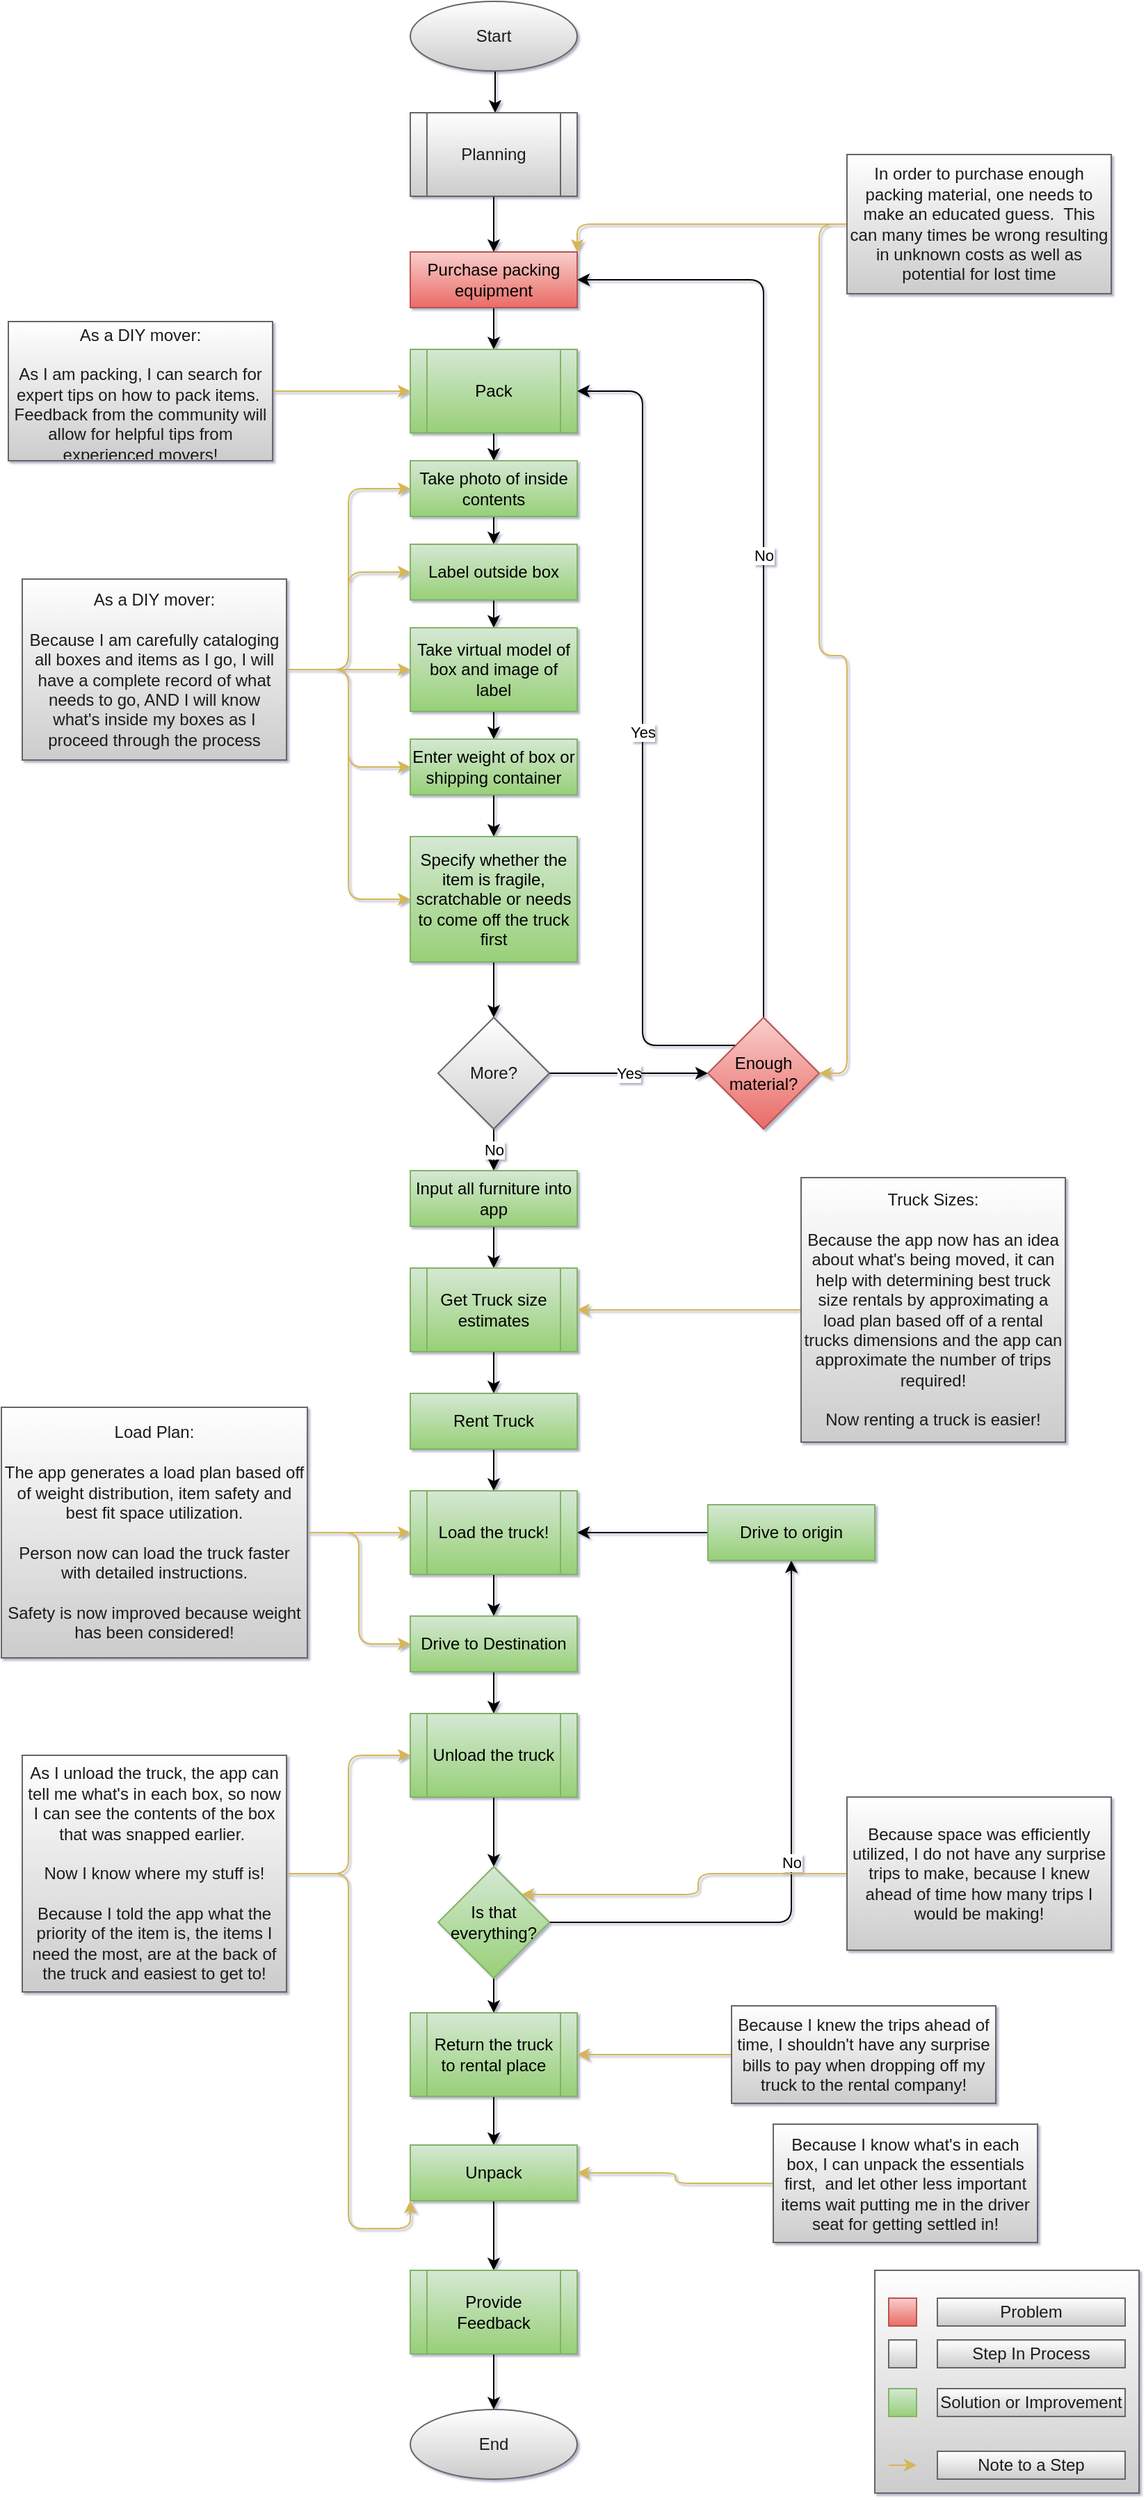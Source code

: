 <mxfile version="13.7.3" type="device" pages="5"><diagram id="C5RBs43oDa-KdzZeNtuy" name="Entire Diagram"><mxGraphModel dx="1086" dy="830" grid="1" gridSize="10" guides="1" tooltips="1" connect="1" arrows="1" fold="1" page="1" pageScale="1" pageWidth="850" pageHeight="1100" math="0" shadow="1"><root><mxCell id="WIyWlLk6GJQsqaUBKTNV-0"/><mxCell id="WIyWlLk6GJQsqaUBKTNV-1" parent="WIyWlLk6GJQsqaUBKTNV-0"/><mxCell id="AgDbntee7CzR2gT0Nnll-26" style="edgeStyle=orthogonalEdgeStyle;orthogonalLoop=1;jettySize=auto;html=1;entryX=0.5;entryY=0;entryDx=0;entryDy=0;" parent="WIyWlLk6GJQsqaUBKTNV-1" edge="1"><mxGeometry relative="1" as="geometry"><mxPoint x="370" y="90" as="targetPoint"/><mxPoint x="370" y="60" as="sourcePoint"/></mxGeometry></mxCell><mxCell id="AgDbntee7CzR2gT0Nnll-5" value="End" style="ellipse;whiteSpace=wrap;html=1;fontColor=#1A1A1A;strokeColor=#666666;fillColor=#FFFFFF;gradientColor=#CCCCCC;" parent="WIyWlLk6GJQsqaUBKTNV-1" vertex="1"><mxGeometry x="309" y="1740" width="120" height="50" as="geometry"/></mxCell><mxCell id="AgDbntee7CzR2gT0Nnll-96" style="edgeStyle=orthogonalEdgeStyle;orthogonalLoop=1;jettySize=auto;html=1;exitX=0.5;exitY=1;exitDx=0;exitDy=0;entryX=0.5;entryY=0;entryDx=0;entryDy=0;" parent="WIyWlLk6GJQsqaUBKTNV-1" source="pqsjkemi5PUldkAJivgt-46" target="4lMfajr7oFluCukCULe9-0" edge="1"><mxGeometry relative="1" as="geometry"><mxPoint x="380" y="720" as="sourcePoint"/><mxPoint x="369" y="270" as="targetPoint"/></mxGeometry></mxCell><mxCell id="pqsjkemi5PUldkAJivgt-5" style="edgeStyle=orthogonalEdgeStyle;orthogonalLoop=1;jettySize=auto;html=1;exitX=0.5;exitY=1;exitDx=0;exitDy=0;entryX=0.5;entryY=0;entryDx=0;entryDy=0;" parent="WIyWlLk6GJQsqaUBKTNV-1" source="4lMfajr7oFluCukCULe9-0" target="pqsjkemi5PUldkAJivgt-48" edge="1"><mxGeometry relative="1" as="geometry"><mxPoint x="369" y="310" as="sourcePoint"/><mxPoint x="380" y="840" as="targetPoint"/></mxGeometry></mxCell><mxCell id="AgDbntee7CzR2gT0Nnll-55" value="Yes" style="edgeStyle=orthogonalEdgeStyle;orthogonalLoop=1;jettySize=auto;html=1;exitX=1;exitY=0.5;exitDx=0;exitDy=0;" parent="WIyWlLk6GJQsqaUBKTNV-1" source="pqsjkemi5PUldkAJivgt-53" target="AgDbntee7CzR2gT0Nnll-54" edge="1"><mxGeometry relative="1" as="geometry"><mxPoint x="419" y="1344" as="sourcePoint"/></mxGeometry></mxCell><mxCell id="AgDbntee7CzR2gT0Nnll-59" value="No" style="edgeStyle=orthogonalEdgeStyle;orthogonalLoop=1;jettySize=auto;html=1;exitX=0.5;exitY=1;exitDx=0;exitDy=0;entryX=0.5;entryY=0;entryDx=0;entryDy=0;" parent="WIyWlLk6GJQsqaUBKTNV-1" source="pqsjkemi5PUldkAJivgt-53" target="pqsjkemi5PUldkAJivgt-54" edge="1"><mxGeometry relative="1" as="geometry"><mxPoint x="379" y="1384" as="sourcePoint"/><mxPoint x="380" y="1440" as="targetPoint"/></mxGeometry></mxCell><mxCell id="AgDbntee7CzR2gT0Nnll-56" value="No" style="edgeStyle=orthogonalEdgeStyle;orthogonalLoop=1;jettySize=auto;html=1;entryX=1;entryY=0.5;entryDx=0;entryDy=0;exitX=0.5;exitY=0;exitDx=0;exitDy=0;" parent="WIyWlLk6GJQsqaUBKTNV-1" source="AgDbntee7CzR2gT0Nnll-54" target="pqsjkemi5PUldkAJivgt-46" edge="1"><mxGeometry relative="1" as="geometry"><mxPoint x="440" y="700" as="targetPoint"/></mxGeometry></mxCell><mxCell id="AgDbntee7CzR2gT0Nnll-57" value="Yes" style="edgeStyle=orthogonalEdgeStyle;orthogonalLoop=1;jettySize=auto;html=1;entryX=1;entryY=0.5;entryDx=0;entryDy=0;exitX=0;exitY=0;exitDx=0;exitDy=0;" parent="WIyWlLk6GJQsqaUBKTNV-1" source="AgDbntee7CzR2gT0Nnll-54" target="4lMfajr7oFluCukCULe9-0" edge="1"><mxGeometry relative="1" as="geometry"><mxPoint x="429" y="290" as="targetPoint"/></mxGeometry></mxCell><mxCell id="AgDbntee7CzR2gT0Nnll-54" value="Enough material?" style="rhombus;whiteSpace=wrap;html=1;strokeColor=#b85450;fillColor=#f8cecc;gradientColor=#ea6b66;" parent="WIyWlLk6GJQsqaUBKTNV-1" vertex="1"><mxGeometry x="523" y="740" width="80" height="80" as="geometry"/></mxCell><mxCell id="AgDbntee7CzR2gT0Nnll-61" value="" style="edgeStyle=orthogonalEdgeStyle;orthogonalLoop=1;jettySize=auto;html=1;entryX=0.5;entryY=0;entryDx=0;entryDy=0;exitX=0.5;exitY=1;exitDx=0;exitDy=0;" parent="WIyWlLk6GJQsqaUBKTNV-1" source="pqsjkemi5PUldkAJivgt-56" target="pqsjkemi5PUldkAJivgt-57" edge="1"><mxGeometry relative="1" as="geometry"><mxPoint x="380" y="1730" as="sourcePoint"/><mxPoint x="379" y="1850" as="targetPoint"/></mxGeometry></mxCell><mxCell id="AgDbntee7CzR2gT0Nnll-66" value="" style="edgeStyle=orthogonalEdgeStyle;orthogonalLoop=1;jettySize=auto;html=1;exitX=0.5;exitY=1;exitDx=0;exitDy=0;entryX=0.5;entryY=0;entryDx=0;entryDy=0;" parent="WIyWlLk6GJQsqaUBKTNV-1" source="pqsjkemi5PUldkAJivgt-57" target="pqsjkemi5PUldkAJivgt-58" edge="1"><mxGeometry relative="1" as="geometry"><mxPoint x="379" y="1910" as="sourcePoint"/><mxPoint x="379" y="1980" as="targetPoint"/></mxGeometry></mxCell><mxCell id="AgDbntee7CzR2gT0Nnll-65" value="" style="edgeStyle=orthogonalEdgeStyle;orthogonalLoop=1;jettySize=auto;html=1;exitX=0.5;exitY=1;exitDx=0;exitDy=0;entryX=0.5;entryY=0;entryDx=0;entryDy=0;" parent="WIyWlLk6GJQsqaUBKTNV-1" source="pqsjkemi5PUldkAJivgt-58" target="pqsjkemi5PUldkAJivgt-59" edge="1"><mxGeometry relative="1" as="geometry"><mxPoint x="379" y="2020" as="sourcePoint"/><mxPoint x="379" y="2070" as="targetPoint"/></mxGeometry></mxCell><mxCell id="AgDbntee7CzR2gT0Nnll-68" value="" style="edgeStyle=orthogonalEdgeStyle;orthogonalLoop=1;jettySize=auto;html=1;exitX=0.5;exitY=1;exitDx=0;exitDy=0;entryX=0.5;entryY=0;entryDx=0;entryDy=0;" parent="WIyWlLk6GJQsqaUBKTNV-1" source="pqsjkemi5PUldkAJivgt-59" target="pqsjkemi5PUldkAJivgt-60" edge="1"><mxGeometry relative="1" as="geometry"><mxPoint x="379" y="2130" as="sourcePoint"/><mxPoint x="379" y="2180" as="targetPoint"/></mxGeometry></mxCell><mxCell id="AgDbntee7CzR2gT0Nnll-70" value="No" style="edgeStyle=orthogonalEdgeStyle;orthogonalLoop=1;jettySize=auto;html=1;entryX=0.5;entryY=1;entryDx=0;entryDy=0;exitX=1;exitY=0.5;exitDx=0;exitDy=0;" parent="WIyWlLk6GJQsqaUBKTNV-1" source="pqsjkemi5PUldkAJivgt-60" target="AgDbntee7CzR2gT0Nnll-69" edge="1"><mxGeometry relative="1" as="geometry"><mxPoint x="419" y="2220" as="sourcePoint"/></mxGeometry></mxCell><mxCell id="AgDbntee7CzR2gT0Nnll-92" value="" style="edgeStyle=orthogonalEdgeStyle;orthogonalLoop=1;jettySize=auto;html=1;exitX=0.5;exitY=1;exitDx=0;exitDy=0;" parent="WIyWlLk6GJQsqaUBKTNV-1" source="pqsjkemi5PUldkAJivgt-60" target="AgDbntee7CzR2gT0Nnll-72" edge="1"><mxGeometry relative="1" as="geometry"><mxPoint x="379" y="2260" as="sourcePoint"/></mxGeometry></mxCell><mxCell id="AgDbntee7CzR2gT0Nnll-71" value="" style="edgeStyle=orthogonalEdgeStyle;orthogonalLoop=1;jettySize=auto;html=1;entryX=1;entryY=0.5;entryDx=0;entryDy=0;" parent="WIyWlLk6GJQsqaUBKTNV-1" source="AgDbntee7CzR2gT0Nnll-69" target="pqsjkemi5PUldkAJivgt-57" edge="1"><mxGeometry relative="1" as="geometry"><mxPoint x="439" y="1880" as="targetPoint"/></mxGeometry></mxCell><mxCell id="AgDbntee7CzR2gT0Nnll-69" value="Drive to origin" style="whiteSpace=wrap;html=1;fontSize=12;strokeColor=#82b366;fillColor=#d5e8d4;gradientColor=#97d077;" parent="WIyWlLk6GJQsqaUBKTNV-1" vertex="1"><mxGeometry x="523" y="1090" width="120" height="40" as="geometry"/></mxCell><mxCell id="AgDbntee7CzR2gT0Nnll-94" value="" style="edgeStyle=orthogonalEdgeStyle;orthogonalLoop=1;jettySize=auto;html=1;" parent="WIyWlLk6GJQsqaUBKTNV-1" source="AgDbntee7CzR2gT0Nnll-72" target="AgDbntee7CzR2gT0Nnll-93" edge="1"><mxGeometry relative="1" as="geometry"/></mxCell><mxCell id="AgDbntee7CzR2gT0Nnll-72" value="Return the truck to rental place" style="shape=process;whiteSpace=wrap;html=1;backgroundOutline=1;strokeColor=#82b366;fillColor=#d5e8d4;gradientColor=#97d077;" parent="WIyWlLk6GJQsqaUBKTNV-1" vertex="1"><mxGeometry x="309" y="1455" width="120" height="60" as="geometry"/></mxCell><mxCell id="uDyI70RvZcoFHC8n7o7Q-1" style="edgeStyle=orthogonalEdgeStyle;rounded=0;orthogonalLoop=1;jettySize=auto;html=1;" parent="WIyWlLk6GJQsqaUBKTNV-1" source="AgDbntee7CzR2gT0Nnll-93" target="uDyI70RvZcoFHC8n7o7Q-0" edge="1"><mxGeometry relative="1" as="geometry"/></mxCell><mxCell id="AgDbntee7CzR2gT0Nnll-93" value="Unpack" style="whiteSpace=wrap;html=1;fontSize=12;strokeColor=#82b366;fillColor=#d5e8d4;gradientColor=#97d077;" parent="WIyWlLk6GJQsqaUBKTNV-1" vertex="1"><mxGeometry x="309" y="1550" width="120" height="40" as="geometry"/></mxCell><mxCell id="BCpCwJ4QVLS-3uEzYNqA-7" style="edgeStyle=orthogonalEdgeStyle;orthogonalLoop=1;jettySize=auto;html=1;entryX=1;entryY=0;entryDx=0;entryDy=0;gradientColor=#ffd966;fillColor=#fff2cc;strokeColor=#d6b656;" parent="WIyWlLk6GJQsqaUBKTNV-1" source="BCpCwJ4QVLS-3uEzYNqA-3" target="pqsjkemi5PUldkAJivgt-46" edge="1"><mxGeometry relative="1" as="geometry"><mxPoint x="440" y="680" as="targetPoint"/></mxGeometry></mxCell><mxCell id="BCpCwJ4QVLS-3uEzYNqA-8" style="edgeStyle=orthogonalEdgeStyle;orthogonalLoop=1;jettySize=auto;html=1;entryX=1;entryY=0.5;entryDx=0;entryDy=0;gradientColor=#ffd966;fillColor=#fff2cc;strokeColor=#d6b656;" parent="WIyWlLk6GJQsqaUBKTNV-1" source="BCpCwJ4QVLS-3uEzYNqA-3" target="AgDbntee7CzR2gT0Nnll-54" edge="1"><mxGeometry relative="1" as="geometry"/></mxCell><mxCell id="BCpCwJ4QVLS-3uEzYNqA-3" value="In order to purchase enough packing material, one needs to make an educated guess.&amp;nbsp; This can many times be wrong resulting in unknown costs as well as potential for lost time" style="text;html=1;strokeColor=#666666;fillColor=#FFFFFF;whiteSpace=wrap;overflow=hidden;fontColor=#1A1A1A;align=center;verticalAlign=middle;gradientColor=#CCCCCC;" parent="WIyWlLk6GJQsqaUBKTNV-1" vertex="1"><mxGeometry x="623" y="120" width="190" height="100" as="geometry"/></mxCell><mxCell id="BCpCwJ4QVLS-3uEzYNqA-10" style="edgeStyle=orthogonalEdgeStyle;orthogonalLoop=1;jettySize=auto;html=1;entryX=0;entryY=0.5;entryDx=0;entryDy=0;gradientColor=#ffd966;fillColor=#fff2cc;strokeColor=#d6b656;" parent="WIyWlLk6GJQsqaUBKTNV-1" source="BCpCwJ4QVLS-3uEzYNqA-9" target="pqsjkemi5PUldkAJivgt-57" edge="1"><mxGeometry relative="1" as="geometry"><mxPoint x="319" y="1880" as="targetPoint"/></mxGeometry></mxCell><mxCell id="BCpCwJ4QVLS-3uEzYNqA-11" style="edgeStyle=orthogonalEdgeStyle;orthogonalLoop=1;jettySize=auto;html=1;entryX=0;entryY=0.5;entryDx=0;entryDy=0;gradientColor=#ffd966;fillColor=#fff2cc;strokeColor=#d6b656;" parent="WIyWlLk6GJQsqaUBKTNV-1" source="BCpCwJ4QVLS-3uEzYNqA-9" target="pqsjkemi5PUldkAJivgt-58" edge="1"><mxGeometry relative="1" as="geometry"><mxPoint x="270" y="1400" as="targetPoint"/></mxGeometry></mxCell><mxCell id="BCpCwJ4QVLS-3uEzYNqA-9" value="&lt;div&gt;Load Plan:&lt;/div&gt;&lt;div&gt;&lt;br&gt;&lt;/div&gt;&lt;div&gt;The app generates a load plan based off of weight distribution, item safety and best fit space utilization.&lt;/div&gt;&lt;div&gt;&lt;br&gt;&lt;/div&gt;&lt;div&gt;Person now can load the truck faster with detailed instructions.&lt;/div&gt;&lt;div&gt;&lt;br&gt;&lt;/div&gt;&lt;div&gt;Safety is now improved because weight has been considered!&lt;br&gt;&lt;/div&gt;" style="text;html=1;strokeColor=#666666;fillColor=#FFFFFF;whiteSpace=wrap;overflow=hidden;fontColor=#1A1A1A;align=center;verticalAlign=middle;gradientColor=#CCCCCC;" parent="WIyWlLk6GJQsqaUBKTNV-1" vertex="1"><mxGeometry x="15" y="1020" width="220" height="180" as="geometry"/></mxCell><mxCell id="WONXC-N3_GZAzlqhslST-3" style="edgeStyle=orthogonalEdgeStyle;orthogonalLoop=1;jettySize=auto;html=1;entryX=0;entryY=0.5;entryDx=0;entryDy=0;gradientColor=#ffd966;fillColor=#fff2cc;strokeColor=#d6b656;" parent="WIyWlLk6GJQsqaUBKTNV-1" source="BCpCwJ4QVLS-3uEzYNqA-12" target="pqsjkemi5PUldkAJivgt-59" edge="1"><mxGeometry relative="1" as="geometry"/></mxCell><mxCell id="WONXC-N3_GZAzlqhslST-4" style="edgeStyle=orthogonalEdgeStyle;orthogonalLoop=1;jettySize=auto;html=1;entryX=0;entryY=1;entryDx=0;entryDy=0;gradientColor=#ffd966;fillColor=#fff2cc;strokeColor=#d6b656;" parent="WIyWlLk6GJQsqaUBKTNV-1" source="BCpCwJ4QVLS-3uEzYNqA-12" target="AgDbntee7CzR2gT0Nnll-93" edge="1"><mxGeometry relative="1" as="geometry"/></mxCell><mxCell id="BCpCwJ4QVLS-3uEzYNqA-12" value="&lt;div&gt;As I unload the truck, the app can tell me what's in each box, so now I can see the contents of the box that was snapped earlier.&amp;nbsp; &lt;br&gt;&lt;/div&gt;&lt;div&gt;&lt;br&gt;&lt;/div&gt;&lt;div&gt;Now I know where my stuff is!&lt;/div&gt;&lt;div&gt;&lt;br&gt;&lt;/div&gt;&lt;div&gt;Because I told the app what the priority of the item is, the items I need the most, are at the back of the truck and easiest to get to!&lt;br&gt;&lt;/div&gt;" style="text;html=1;strokeColor=#666666;fillColor=#FFFFFF;whiteSpace=wrap;overflow=hidden;fontColor=#1A1A1A;align=center;verticalAlign=middle;gradientColor=#CCCCCC;" parent="WIyWlLk6GJQsqaUBKTNV-1" vertex="1"><mxGeometry x="30" y="1270" width="190" height="170" as="geometry"/></mxCell><mxCell id="BCpCwJ4QVLS-3uEzYNqA-14" style="edgeStyle=orthogonalEdgeStyle;orthogonalLoop=1;jettySize=auto;html=1;exitX=0.5;exitY=1;exitDx=0;exitDy=0;" parent="WIyWlLk6GJQsqaUBKTNV-1" source="BCpCwJ4QVLS-3uEzYNqA-12" target="BCpCwJ4QVLS-3uEzYNqA-12" edge="1"><mxGeometry relative="1" as="geometry"/></mxCell><mxCell id="BCpCwJ4QVLS-3uEzYNqA-16" style="edgeStyle=orthogonalEdgeStyle;orthogonalLoop=1;jettySize=auto;html=1;entryX=0;entryY=0.5;entryDx=0;entryDy=0;gradientColor=#ffd966;fillColor=#fff2cc;strokeColor=#d6b656;" parent="WIyWlLk6GJQsqaUBKTNV-1" source="BCpCwJ4QVLS-3uEzYNqA-15" edge="1"><mxGeometry relative="1" as="geometry"><mxPoint x="309" y="290" as="targetPoint"/></mxGeometry></mxCell><mxCell id="BCpCwJ4QVLS-3uEzYNqA-15" value="&lt;div&gt;As a DIY mover:&lt;/div&gt;&lt;div&gt;&lt;br&gt;&lt;/div&gt;&lt;div&gt;As I am packing, I can search for expert tips on how to pack items.&amp;nbsp; Feedback from the community will allow for helpful tips from experienced movers!&lt;br&gt;&lt;/div&gt;" style="text;html=1;strokeColor=#666666;fillColor=#FFFFFF;whiteSpace=wrap;overflow=hidden;fontColor=#1A1A1A;align=center;verticalAlign=middle;gradientColor=#CCCCCC;" parent="WIyWlLk6GJQsqaUBKTNV-1" vertex="1"><mxGeometry x="20" y="240" width="190" height="100" as="geometry"/></mxCell><mxCell id="pqsjkemi5PUldkAJivgt-6" style="edgeStyle=orthogonalEdgeStyle;orthogonalLoop=1;jettySize=auto;html=1;exitX=0.5;exitY=1;exitDx=0;exitDy=0;entryX=0.5;entryY=0;entryDx=0;entryDy=0;" parent="WIyWlLk6GJQsqaUBKTNV-1" source="pqsjkemi5PUldkAJivgt-48" target="pqsjkemi5PUldkAJivgt-49" edge="1"><mxGeometry relative="1" as="geometry"><mxPoint x="380" y="880" as="sourcePoint"/><mxPoint x="380" y="910" as="targetPoint"/></mxGeometry></mxCell><mxCell id="pqsjkemi5PUldkAJivgt-7" style="edgeStyle=orthogonalEdgeStyle;orthogonalLoop=1;jettySize=auto;html=1;exitX=0.5;exitY=1;exitDx=0;exitDy=0;entryX=0.5;entryY=0;entryDx=0;entryDy=0;" parent="WIyWlLk6GJQsqaUBKTNV-1" source="pqsjkemi5PUldkAJivgt-49" target="pqsjkemi5PUldkAJivgt-50" edge="1"><mxGeometry relative="1" as="geometry"><mxPoint x="380" y="950" as="sourcePoint"/><mxPoint x="380" y="980" as="targetPoint"/></mxGeometry></mxCell><mxCell id="pqsjkemi5PUldkAJivgt-8" style="edgeStyle=orthogonalEdgeStyle;orthogonalLoop=1;jettySize=auto;html=1;exitX=0.5;exitY=1;exitDx=0;exitDy=0;entryX=0.5;entryY=0;entryDx=0;entryDy=0;" parent="WIyWlLk6GJQsqaUBKTNV-1" source="pqsjkemi5PUldkAJivgt-50" target="pqsjkemi5PUldkAJivgt-51" edge="1"><mxGeometry relative="1" as="geometry"><mxPoint x="380" y="1040" as="sourcePoint"/><mxPoint x="380" y="1070" as="targetPoint"/></mxGeometry></mxCell><mxCell id="pqsjkemi5PUldkAJivgt-13" style="edgeStyle=orthogonalEdgeStyle;orthogonalLoop=1;jettySize=auto;html=1;entryX=0.5;entryY=0;entryDx=0;entryDy=0;exitX=0.5;exitY=1;exitDx=0;exitDy=0;" parent="WIyWlLk6GJQsqaUBKTNV-1" source="pqsjkemi5PUldkAJivgt-51" target="pqsjkemi5PUldkAJivgt-52" edge="1"><mxGeometry relative="1" as="geometry"><mxPoint x="380" y="1110" as="sourcePoint"/><mxPoint x="379" y="1140" as="targetPoint"/></mxGeometry></mxCell><mxCell id="pqsjkemi5PUldkAJivgt-62" style="edgeStyle=orthogonalEdgeStyle;sketch=0;orthogonalLoop=1;jettySize=auto;html=1;entryX=0;entryY=0.5;entryDx=0;entryDy=0;gradientColor=#ffd966;fillColor=#fff2cc;strokeColor=#d6b656;" parent="WIyWlLk6GJQsqaUBKTNV-1" source="pqsjkemi5PUldkAJivgt-10" target="pqsjkemi5PUldkAJivgt-48" edge="1"><mxGeometry relative="1" as="geometry"/></mxCell><mxCell id="pqsjkemi5PUldkAJivgt-63" style="edgeStyle=orthogonalEdgeStyle;sketch=0;orthogonalLoop=1;jettySize=auto;html=1;entryX=0;entryY=0.5;entryDx=0;entryDy=0;gradientColor=#ffd966;fillColor=#fff2cc;strokeColor=#d6b656;" parent="WIyWlLk6GJQsqaUBKTNV-1" source="pqsjkemi5PUldkAJivgt-10" target="pqsjkemi5PUldkAJivgt-49" edge="1"><mxGeometry relative="1" as="geometry"/></mxCell><mxCell id="pqsjkemi5PUldkAJivgt-64" style="edgeStyle=orthogonalEdgeStyle;sketch=0;orthogonalLoop=1;jettySize=auto;html=1;entryX=0;entryY=0.5;entryDx=0;entryDy=0;gradientColor=#ffd966;fillColor=#fff2cc;strokeColor=#d6b656;" parent="WIyWlLk6GJQsqaUBKTNV-1" source="pqsjkemi5PUldkAJivgt-10" target="pqsjkemi5PUldkAJivgt-50" edge="1"><mxGeometry relative="1" as="geometry"/></mxCell><mxCell id="pqsjkemi5PUldkAJivgt-65" style="edgeStyle=orthogonalEdgeStyle;sketch=0;orthogonalLoop=1;jettySize=auto;html=1;entryX=0;entryY=0.5;entryDx=0;entryDy=0;gradientColor=#ffd966;fillColor=#fff2cc;strokeColor=#d6b656;" parent="WIyWlLk6GJQsqaUBKTNV-1" source="pqsjkemi5PUldkAJivgt-10" target="pqsjkemi5PUldkAJivgt-51" edge="1"><mxGeometry relative="1" as="geometry"/></mxCell><mxCell id="pqsjkemi5PUldkAJivgt-66" style="edgeStyle=orthogonalEdgeStyle;sketch=0;orthogonalLoop=1;jettySize=auto;html=1;entryX=0;entryY=0.5;entryDx=0;entryDy=0;gradientColor=#ffd966;fillColor=#fff2cc;strokeColor=#d6b656;" parent="WIyWlLk6GJQsqaUBKTNV-1" source="pqsjkemi5PUldkAJivgt-10" target="pqsjkemi5PUldkAJivgt-52" edge="1"><mxGeometry relative="1" as="geometry"/></mxCell><mxCell id="pqsjkemi5PUldkAJivgt-10" value="&lt;div&gt;As a DIY mover:&lt;/div&gt;&lt;div&gt;&lt;br&gt;&lt;/div&gt;&lt;div&gt;Because I am carefully cataloging all boxes and items as I go, I will have a complete record of what needs to go, AND I will know what's inside my boxes as I proceed through the process&lt;br&gt;&lt;/div&gt;" style="text;html=1;strokeColor=#666666;fillColor=#FFFFFF;whiteSpace=wrap;overflow=hidden;fontColor=#1A1A1A;align=center;verticalAlign=middle;gradientColor=#CCCCCC;" parent="WIyWlLk6GJQsqaUBKTNV-1" vertex="1"><mxGeometry x="30" y="425" width="190" height="130" as="geometry"/></mxCell><mxCell id="pqsjkemi5PUldkAJivgt-14" style="edgeStyle=orthogonalEdgeStyle;orthogonalLoop=1;jettySize=auto;html=1;exitX=0.5;exitY=1;exitDx=0;exitDy=0;entryX=0.5;entryY=0;entryDx=0;entryDy=0;" parent="WIyWlLk6GJQsqaUBKTNV-1" source="pqsjkemi5PUldkAJivgt-52" target="pqsjkemi5PUldkAJivgt-53" edge="1"><mxGeometry relative="1" as="geometry"><mxPoint x="379" y="1230" as="sourcePoint"/><mxPoint x="379" y="1304" as="targetPoint"/></mxGeometry></mxCell><mxCell id="pqsjkemi5PUldkAJivgt-19" style="edgeStyle=orthogonalEdgeStyle;orthogonalLoop=1;jettySize=auto;html=1;exitX=0.5;exitY=1;exitDx=0;exitDy=0;entryX=0.5;entryY=0;entryDx=0;entryDy=0;" parent="WIyWlLk6GJQsqaUBKTNV-1" source="pqsjkemi5PUldkAJivgt-54" target="pqsjkemi5PUldkAJivgt-55" edge="1"><mxGeometry relative="1" as="geometry"><mxPoint x="380" y="1480" as="sourcePoint"/><mxPoint x="380" y="1550" as="targetPoint"/></mxGeometry></mxCell><mxCell id="pqsjkemi5PUldkAJivgt-20" style="edgeStyle=orthogonalEdgeStyle;orthogonalLoop=1;jettySize=auto;html=1;exitX=0.5;exitY=1;exitDx=0;exitDy=0;entryX=0.5;entryY=0;entryDx=0;entryDy=0;" parent="WIyWlLk6GJQsqaUBKTNV-1" source="pqsjkemi5PUldkAJivgt-55" target="pqsjkemi5PUldkAJivgt-56" edge="1"><mxGeometry relative="1" as="geometry"><mxPoint x="380" y="1610" as="sourcePoint"/><mxPoint x="380" y="1690" as="targetPoint"/></mxGeometry></mxCell><mxCell id="pqsjkemi5PUldkAJivgt-67" style="edgeStyle=orthogonalEdgeStyle;sketch=0;orthogonalLoop=1;jettySize=auto;html=1;entryX=1;entryY=0.5;entryDx=0;entryDy=0;gradientColor=#ffd966;fillColor=#fff2cc;strokeColor=#d6b656;" parent="WIyWlLk6GJQsqaUBKTNV-1" source="pqsjkemi5PUldkAJivgt-21" target="pqsjkemi5PUldkAJivgt-55" edge="1"><mxGeometry relative="1" as="geometry"/></mxCell><mxCell id="pqsjkemi5PUldkAJivgt-21" value="&lt;div&gt;Truck Sizes:&lt;/div&gt;&lt;div&gt;&lt;br&gt;&lt;/div&gt;&lt;div&gt;Because the app now has an idea about what's being moved, it can help with determining best truck size rentals by approximating a load plan based off of a rental trucks dimensions and the app can approximate the number of trips required!&lt;br&gt;&lt;/div&gt;&lt;div&gt;&lt;br&gt;&lt;/div&gt;&lt;div&gt;Now renting a truck is easier!&lt;br&gt;&lt;/div&gt;" style="text;html=1;strokeColor=#666666;fillColor=#FFFFFF;whiteSpace=wrap;overflow=hidden;fontColor=#1A1A1A;align=center;verticalAlign=middle;gradientColor=#CCCCCC;" parent="WIyWlLk6GJQsqaUBKTNV-1" vertex="1"><mxGeometry x="590" y="855" width="190" height="190" as="geometry"/></mxCell><mxCell id="pqsjkemi5PUldkAJivgt-68" style="edgeStyle=orthogonalEdgeStyle;sketch=0;orthogonalLoop=1;jettySize=auto;html=1;entryX=1;entryY=0;entryDx=0;entryDy=0;gradientColor=#ffd966;fillColor=#fff2cc;strokeColor=#d6b656;" parent="WIyWlLk6GJQsqaUBKTNV-1" source="pqsjkemi5PUldkAJivgt-22" target="pqsjkemi5PUldkAJivgt-60" edge="1"><mxGeometry relative="1" as="geometry"/></mxCell><mxCell id="pqsjkemi5PUldkAJivgt-22" value="Because space was efficiently utilized, I do not have any surprise trips to make, because I knew ahead of time how many trips I would be making!" style="text;html=1;strokeColor=#666666;fillColor=#FFFFFF;whiteSpace=wrap;overflow=hidden;fontColor=#1A1A1A;align=center;verticalAlign=middle;gradientColor=#CCCCCC;" parent="WIyWlLk6GJQsqaUBKTNV-1" vertex="1"><mxGeometry x="623" y="1300" width="190" height="110" as="geometry"/></mxCell><mxCell id="pqsjkemi5PUldkAJivgt-69" style="edgeStyle=orthogonalEdgeStyle;sketch=0;orthogonalLoop=1;jettySize=auto;html=1;entryX=1;entryY=0.5;entryDx=0;entryDy=0;gradientColor=#ffd966;fillColor=#fff2cc;strokeColor=#d6b656;" parent="WIyWlLk6GJQsqaUBKTNV-1" source="pqsjkemi5PUldkAJivgt-23" target="AgDbntee7CzR2gT0Nnll-72" edge="1"><mxGeometry relative="1" as="geometry"/></mxCell><mxCell id="pqsjkemi5PUldkAJivgt-23" value="Because I knew the trips ahead of time, I shouldn't have any surprise bills to pay when dropping off my truck to the rental company!" style="text;html=1;strokeColor=#666666;fillColor=#FFFFFF;whiteSpace=wrap;overflow=hidden;fontColor=#1A1A1A;align=center;verticalAlign=middle;gradientColor=#CCCCCC;" parent="WIyWlLk6GJQsqaUBKTNV-1" vertex="1"><mxGeometry x="540" y="1450" width="190" height="70" as="geometry"/></mxCell><mxCell id="pqsjkemi5PUldkAJivgt-70" style="edgeStyle=orthogonalEdgeStyle;sketch=0;orthogonalLoop=1;jettySize=auto;html=1;entryX=1;entryY=0.5;entryDx=0;entryDy=0;gradientColor=#ffd966;fillColor=#fff2cc;strokeColor=#d6b656;" parent="WIyWlLk6GJQsqaUBKTNV-1" source="pqsjkemi5PUldkAJivgt-24" target="AgDbntee7CzR2gT0Nnll-93" edge="1"><mxGeometry relative="1" as="geometry"/></mxCell><mxCell id="pqsjkemi5PUldkAJivgt-24" value="Because I know what's in each box, I can unpack the essentials first,&amp;nbsp; and let other less important items wait putting me in the driver seat for getting settled in!" style="text;html=1;strokeColor=#666666;fillColor=#FFFFFF;whiteSpace=wrap;overflow=hidden;fontColor=#1A1A1A;align=center;verticalAlign=middle;gradientColor=#CCCCCC;" parent="WIyWlLk6GJQsqaUBKTNV-1" vertex="1"><mxGeometry x="570" y="1535" width="190" height="85" as="geometry"/></mxCell><mxCell id="pqsjkemi5PUldkAJivgt-41" value="Start" style="ellipse;whiteSpace=wrap;html=1;fontColor=#1A1A1A;strokeColor=#666666;fillColor=#FFFFFF;gradientColor=#CCCCCC;" parent="WIyWlLk6GJQsqaUBKTNV-1" vertex="1"><mxGeometry x="309" y="10" width="120" height="50" as="geometry"/></mxCell><mxCell id="pqsjkemi5PUldkAJivgt-46" value="Purchase packing equipment" style="whiteSpace=wrap;html=1;fontSize=12;strokeColor=#b85450;fillColor=#f8cecc;gradientColor=#ea6b66;" parent="WIyWlLk6GJQsqaUBKTNV-1" vertex="1"><mxGeometry x="309" y="190" width="120" height="40" as="geometry"/></mxCell><mxCell id="pqsjkemi5PUldkAJivgt-48" value="Take photo of inside contents" style="whiteSpace=wrap;html=1;fontSize=12;strokeColor=#82b366;fillColor=#d5e8d4;gradientColor=#97d077;" parent="WIyWlLk6GJQsqaUBKTNV-1" vertex="1"><mxGeometry x="309" y="340" width="120" height="40" as="geometry"/></mxCell><mxCell id="pqsjkemi5PUldkAJivgt-49" value="Label outside box" style="whiteSpace=wrap;html=1;fontSize=12;strokeColor=#82b366;fillColor=#d5e8d4;gradientColor=#97d077;" parent="WIyWlLk6GJQsqaUBKTNV-1" vertex="1"><mxGeometry x="309" y="400" width="120" height="40" as="geometry"/></mxCell><mxCell id="pqsjkemi5PUldkAJivgt-50" value="Take virtual model of box and image of label" style="whiteSpace=wrap;html=1;fontSize=12;strokeColor=#82b366;fillColor=#d5e8d4;gradientColor=#97d077;" parent="WIyWlLk6GJQsqaUBKTNV-1" vertex="1"><mxGeometry x="309" y="460" width="120" height="60" as="geometry"/></mxCell><mxCell id="pqsjkemi5PUldkAJivgt-51" value="Enter weight of box or shipping container" style="whiteSpace=wrap;html=1;fontSize=12;strokeColor=#82b366;fillColor=#d5e8d4;gradientColor=#97d077;" parent="WIyWlLk6GJQsqaUBKTNV-1" vertex="1"><mxGeometry x="309" y="540" width="120" height="40" as="geometry"/></mxCell><mxCell id="pqsjkemi5PUldkAJivgt-52" value="Specify whether the item is fragile, scratchable or needs to come off the truck first" style="whiteSpace=wrap;html=1;fontSize=12;strokeColor=#82b366;fillColor=#d5e8d4;gradientColor=#97d077;" parent="WIyWlLk6GJQsqaUBKTNV-1" vertex="1"><mxGeometry x="309" y="610" width="120" height="90" as="geometry"/></mxCell><mxCell id="pqsjkemi5PUldkAJivgt-53" value="More?" style="rhombus;whiteSpace=wrap;html=1;fontColor=#1A1A1A;strokeColor=#666666;fillColor=#FFFFFF;gradientColor=#CCCCCC;" parent="WIyWlLk6GJQsqaUBKTNV-1" vertex="1"><mxGeometry x="329" y="740" width="80" height="80" as="geometry"/></mxCell><mxCell id="pqsjkemi5PUldkAJivgt-54" value="Input all furniture into app" style="whiteSpace=wrap;html=1;fontSize=12;strokeColor=#82b366;fillColor=#d5e8d4;gradientColor=#97d077;" parent="WIyWlLk6GJQsqaUBKTNV-1" vertex="1"><mxGeometry x="309" y="850" width="120" height="40" as="geometry"/></mxCell><mxCell id="pqsjkemi5PUldkAJivgt-55" value="Get Truck size estimates" style="shape=process;whiteSpace=wrap;html=1;backgroundOutline=1;strokeColor=#82b366;fillColor=#d5e8d4;gradientColor=#97d077;" parent="WIyWlLk6GJQsqaUBKTNV-1" vertex="1"><mxGeometry x="309" y="920" width="120" height="60" as="geometry"/></mxCell><mxCell id="pqsjkemi5PUldkAJivgt-56" value="Rent Truck" style="whiteSpace=wrap;html=1;fontSize=12;strokeColor=#82b366;fillColor=#d5e8d4;gradientColor=#97d077;" parent="WIyWlLk6GJQsqaUBKTNV-1" vertex="1"><mxGeometry x="309" y="1010" width="120" height="40" as="geometry"/></mxCell><mxCell id="pqsjkemi5PUldkAJivgt-57" value="Load the truck!" style="shape=process;whiteSpace=wrap;html=1;backgroundOutline=1;strokeColor=#82b366;fillColor=#d5e8d4;gradientColor=#97d077;" parent="WIyWlLk6GJQsqaUBKTNV-1" vertex="1"><mxGeometry x="309" y="1080" width="120" height="60" as="geometry"/></mxCell><mxCell id="pqsjkemi5PUldkAJivgt-58" value="Drive to Destination" style="whiteSpace=wrap;html=1;fontSize=12;strokeColor=#82b366;fillColor=#d5e8d4;gradientColor=#97d077;" parent="WIyWlLk6GJQsqaUBKTNV-1" vertex="1"><mxGeometry x="309" y="1170" width="120" height="40" as="geometry"/></mxCell><mxCell id="pqsjkemi5PUldkAJivgt-59" value="Unload the truck" style="shape=process;whiteSpace=wrap;html=1;backgroundOutline=1;strokeColor=#82b366;fillColor=#d5e8d4;gradientColor=#97d077;" parent="WIyWlLk6GJQsqaUBKTNV-1" vertex="1"><mxGeometry x="309" y="1240" width="120" height="60" as="geometry"/></mxCell><mxCell id="pqsjkemi5PUldkAJivgt-60" value="Is that everything?" style="rhombus;whiteSpace=wrap;html=1;strokeColor=#82b366;fillColor=#d5e8d4;gradientColor=#97d077;" parent="WIyWlLk6GJQsqaUBKTNV-1" vertex="1"><mxGeometry x="329" y="1350" width="80" height="80" as="geometry"/></mxCell><mxCell id="en9xUuUBxBuZtThq8Fni-2" style="edgeStyle=orthogonalEdgeStyle;curved=0;sketch=0;orthogonalLoop=1;jettySize=auto;html=1;fontColor=#1A1A1A;" parent="WIyWlLk6GJQsqaUBKTNV-1" source="WONXC-N3_GZAzlqhslST-1" target="pqsjkemi5PUldkAJivgt-46" edge="1"><mxGeometry relative="1" as="geometry"/></mxCell><mxCell id="WONXC-N3_GZAzlqhslST-1" value="Planning" style="shape=process;whiteSpace=wrap;html=1;backgroundOutline=1;fontColor=#1A1A1A;strokeColor=#666666;fillColor=#FFFFFF;gradientColor=#CCCCCC;" parent="WIyWlLk6GJQsqaUBKTNV-1" vertex="1"><mxGeometry x="309" y="90" width="120" height="60" as="geometry"/></mxCell><mxCell id="SQYsfp-BbgABalWEMOX5-0" value="" style="group;fillColor=#FFFFFF;gradientColor=#CCCCCC;strokeColor=#666666;fontColor=#1A1A1A;" parent="WIyWlLk6GJQsqaUBKTNV-1" vertex="1" connectable="0"><mxGeometry x="643" y="1640" width="190" height="160" as="geometry"/></mxCell><mxCell id="SQYsfp-BbgABalWEMOX5-1" value="" style="verticalLabelPosition=bottom;verticalAlign=top;html=1;shape=mxgraph.basic.rect;fillColor2=none;strokeWidth=1;size=20;indent=5;fillColor=#FFFFFF;gradientColor=#CCCCCC;strokeColor=#666666;fontColor=#1A1A1A;" parent="SQYsfp-BbgABalWEMOX5-0" vertex="1"><mxGeometry width="190" height="160" as="geometry"/></mxCell><mxCell id="SQYsfp-BbgABalWEMOX5-2" value="" style="verticalLabelPosition=bottom;verticalAlign=top;html=1;shape=mxgraph.basic.rect;fillColor2=none;strokeWidth=1;size=20;indent=5;fillColor=#f8cecc;gradientColor=#ea6b66;strokeColor=#b85450;" parent="SQYsfp-BbgABalWEMOX5-0" vertex="1"><mxGeometry x="10" y="20" width="20" height="20" as="geometry"/></mxCell><mxCell id="SQYsfp-BbgABalWEMOX5-3" value="Problem" style="text;html=1;align=center;verticalAlign=middle;whiteSpace=wrap;fillColor=#FFFFFF;gradientColor=#CCCCCC;strokeColor=#666666;fontColor=#1A1A1A;" parent="SQYsfp-BbgABalWEMOX5-0" vertex="1"><mxGeometry x="45" y="20" width="135" height="20" as="geometry"/></mxCell><mxCell id="SQYsfp-BbgABalWEMOX5-4" value="" style="verticalLabelPosition=bottom;verticalAlign=top;html=1;shape=mxgraph.basic.rect;fillColor2=none;strokeWidth=1;size=20;indent=5;fillColor=#FFFFFF;gradientColor=#CCCCCC;strokeColor=#666666;fontColor=#1A1A1A;" parent="SQYsfp-BbgABalWEMOX5-0" vertex="1"><mxGeometry x="10" y="50" width="20" height="20" as="geometry"/></mxCell><mxCell id="SQYsfp-BbgABalWEMOX5-5" value="Step In Process" style="text;html=1;align=center;verticalAlign=middle;whiteSpace=wrap;fillColor=#FFFFFF;gradientColor=#CCCCCC;strokeColor=#666666;fontColor=#1A1A1A;" parent="SQYsfp-BbgABalWEMOX5-0" vertex="1"><mxGeometry x="45" y="50" width="135" height="20" as="geometry"/></mxCell><mxCell id="SQYsfp-BbgABalWEMOX5-6" value="" style="verticalLabelPosition=bottom;verticalAlign=top;html=1;shape=mxgraph.basic.rect;fillColor2=none;strokeWidth=1;size=20;indent=5;fillColor=#d5e8d4;gradientColor=#97d077;strokeColor=#82b366;" parent="SQYsfp-BbgABalWEMOX5-0" vertex="1"><mxGeometry x="10" y="85" width="20" height="20" as="geometry"/></mxCell><mxCell id="SQYsfp-BbgABalWEMOX5-7" value="Solution or Improvement" style="text;html=1;align=center;verticalAlign=middle;whiteSpace=wrap;fillColor=#FFFFFF;gradientColor=#CCCCCC;strokeColor=#666666;fontColor=#1A1A1A;" parent="SQYsfp-BbgABalWEMOX5-0" vertex="1"><mxGeometry x="45" y="85" width="135" height="20" as="geometry"/></mxCell><mxCell id="SQYsfp-BbgABalWEMOX5-8" value="" style="endArrow=classic;html=1;gradientColor=#ffd966;fillColor=#fff2cc;strokeColor=#d6b656;" parent="SQYsfp-BbgABalWEMOX5-0" edge="1"><mxGeometry width="50" height="50" relative="1" as="geometry"><mxPoint x="10" y="140" as="sourcePoint"/><mxPoint x="30" y="140" as="targetPoint"/></mxGeometry></mxCell><mxCell id="SQYsfp-BbgABalWEMOX5-9" value="Note to a Step" style="text;html=1;align=center;verticalAlign=middle;whiteSpace=wrap;fillColor=#FFFFFF;gradientColor=#CCCCCC;strokeColor=#666666;fontColor=#1A1A1A;" parent="SQYsfp-BbgABalWEMOX5-0" vertex="1"><mxGeometry x="45" y="130" width="135" height="20" as="geometry"/></mxCell><mxCell id="4lMfajr7oFluCukCULe9-0" value="Pack" style="shape=process;whiteSpace=wrap;html=1;backgroundOutline=1;gradientColor=#97d077;fillColor=#d5e8d4;strokeColor=#82b366;" parent="WIyWlLk6GJQsqaUBKTNV-1" vertex="1"><mxGeometry x="309" y="260" width="120" height="60" as="geometry"/></mxCell><mxCell id="uDyI70RvZcoFHC8n7o7Q-2" style="edgeStyle=orthogonalEdgeStyle;rounded=0;orthogonalLoop=1;jettySize=auto;html=1;" parent="WIyWlLk6GJQsqaUBKTNV-1" source="uDyI70RvZcoFHC8n7o7Q-0" target="AgDbntee7CzR2gT0Nnll-5" edge="1"><mxGeometry relative="1" as="geometry"/></mxCell><mxCell id="uDyI70RvZcoFHC8n7o7Q-0" value="Provide Feedback" style="shape=process;whiteSpace=wrap;html=1;backgroundOutline=1;gradientColor=#97d077;fillColor=#d5e8d4;strokeColor=#82b366;" parent="WIyWlLk6GJQsqaUBKTNV-1" vertex="1"><mxGeometry x="309" y="1640" width="120" height="60" as="geometry"/></mxCell></root></mxGraphModel></diagram><diagram id="9ekdCMwOHmMHOoRDswqf" name="Prepare"><mxGraphModel dx="1086" dy="830" grid="1" gridSize="10" guides="1" tooltips="1" connect="1" arrows="1" fold="1" page="1" pageScale="1" pageWidth="850" pageHeight="1100" math="0" shadow="0"><root><mxCell id="iRFMkOZJe1_6mZw95uA9-0"/><mxCell id="iRFMkOZJe1_6mZw95uA9-1" parent="iRFMkOZJe1_6mZw95uA9-0"/><mxCell id="iRFMkOZJe1_6mZw95uA9-2" style="edgeStyle=orthogonalEdgeStyle;orthogonalLoop=1;jettySize=auto;html=1;" parent="iRFMkOZJe1_6mZw95uA9-1" source="iRFMkOZJe1_6mZw95uA9-3" target="iRFMkOZJe1_6mZw95uA9-5" edge="1"><mxGeometry relative="1" as="geometry"/></mxCell><mxCell id="iRFMkOZJe1_6mZw95uA9-3" value="Start" style="ellipse;whiteSpace=wrap;html=1;fontColor=#1A1A1A;strokeColor=#666666;fillColor=#FFFFFF;gradientColor=#CCCCCC;" parent="iRFMkOZJe1_6mZw95uA9-1" vertex="1"><mxGeometry x="70" y="110" width="120" height="50" as="geometry"/></mxCell><mxCell id="iRFMkOZJe1_6mZw95uA9-4" style="edgeStyle=orthogonalEdgeStyle;orthogonalLoop=1;jettySize=auto;html=1;" parent="iRFMkOZJe1_6mZw95uA9-1" source="iRFMkOZJe1_6mZw95uA9-5" target="iRFMkOZJe1_6mZw95uA9-7" edge="1"><mxGeometry relative="1" as="geometry"/></mxCell><mxCell id="IxOol0jWdOago8MWRzUY-13" style="edgeStyle=orthogonalEdgeStyle;curved=0;rounded=1;sketch=0;orthogonalLoop=1;jettySize=auto;html=1;entryX=0;entryY=0.5;entryDx=0;entryDy=0;fontColor=#1A1A1A;exitX=1;exitY=0.25;exitDx=0;exitDy=0;" parent="iRFMkOZJe1_6mZw95uA9-1" source="iRFMkOZJe1_6mZw95uA9-7" target="IxOol0jWdOago8MWRzUY-4" edge="1"><mxGeometry relative="1" as="geometry"/></mxCell><mxCell id="iRFMkOZJe1_6mZw95uA9-5" value="Planning" style="shape=process;whiteSpace=wrap;html=1;backgroundOutline=1;fontColor=#1A1A1A;strokeColor=#666666;fillColor=#FFFFFF;gradientColor=#CCCCCC;" parent="iRFMkOZJe1_6mZw95uA9-1" vertex="1"><mxGeometry x="70" y="200" width="120" height="60" as="geometry"/></mxCell><mxCell id="iRFMkOZJe1_6mZw95uA9-6" style="edgeStyle=orthogonalEdgeStyle;orthogonalLoop=1;jettySize=auto;html=1;" parent="iRFMkOZJe1_6mZw95uA9-1" source="iRFMkOZJe1_6mZw95uA9-7" target="iRFMkOZJe1_6mZw95uA9-9" edge="1"><mxGeometry relative="1" as="geometry"/></mxCell><mxCell id="iRFMkOZJe1_6mZw95uA9-7" value="Prepare" style="shape=process;whiteSpace=wrap;html=1;backgroundOutline=1;fontColor=#1A1A1A;strokeColor=#666666;fillColor=#FFFFFF;gradientColor=#CCCCCC;" parent="iRFMkOZJe1_6mZw95uA9-1" vertex="1"><mxGeometry x="70" y="300" width="120" height="60" as="geometry"/></mxCell><mxCell id="iRFMkOZJe1_6mZw95uA9-8" style="edgeStyle=orthogonalEdgeStyle;orthogonalLoop=1;jettySize=auto;html=1;" parent="iRFMkOZJe1_6mZw95uA9-1" source="iRFMkOZJe1_6mZw95uA9-9" target="iRFMkOZJe1_6mZw95uA9-11" edge="1"><mxGeometry relative="1" as="geometry"/></mxCell><mxCell id="iRFMkOZJe1_6mZw95uA9-9" value="Move" style="shape=process;whiteSpace=wrap;html=1;backgroundOutline=1;fontColor=#1A1A1A;strokeColor=#666666;fillColor=#FFFFFF;gradientColor=#CCCCCC;" parent="iRFMkOZJe1_6mZw95uA9-1" vertex="1"><mxGeometry x="70" y="395" width="120" height="60" as="geometry"/></mxCell><mxCell id="iRFMkOZJe1_6mZw95uA9-10" style="edgeStyle=orthogonalEdgeStyle;orthogonalLoop=1;jettySize=auto;html=1;" parent="iRFMkOZJe1_6mZw95uA9-1" source="iRFMkOZJe1_6mZw95uA9-11" target="iRFMkOZJe1_6mZw95uA9-12" edge="1"><mxGeometry relative="1" as="geometry"/></mxCell><mxCell id="iRFMkOZJe1_6mZw95uA9-11" value="Post Move" style="shape=process;whiteSpace=wrap;html=1;backgroundOutline=1;fontColor=#1A1A1A;strokeColor=#666666;fillColor=#FFFFFF;gradientColor=#CCCCCC;" parent="iRFMkOZJe1_6mZw95uA9-1" vertex="1"><mxGeometry x="70" y="490" width="120" height="60" as="geometry"/></mxCell><mxCell id="iRFMkOZJe1_6mZw95uA9-12" value="End" style="ellipse;whiteSpace=wrap;html=1;fontColor=#1A1A1A;strokeColor=#666666;fillColor=#FFFFFF;gradientColor=#CCCCCC;" parent="iRFMkOZJe1_6mZw95uA9-1" vertex="1"><mxGeometry x="70" y="590" width="120" height="50" as="geometry"/></mxCell><mxCell id="IxOol0jWdOago8MWRzUY-24" style="edgeStyle=orthogonalEdgeStyle;curved=0;rounded=1;sketch=0;orthogonalLoop=1;jettySize=auto;html=1;entryX=1;entryY=0.5;entryDx=0;entryDy=0;fontColor=#1A1A1A;" parent="iRFMkOZJe1_6mZw95uA9-1" source="IxOol0jWdOago8MWRzUY-0" target="IxOol0jWdOago8MWRzUY-4" edge="1"><mxGeometry relative="1" as="geometry"/></mxCell><mxCell id="IxOol0jWdOago8MWRzUY-25" style="edgeStyle=orthogonalEdgeStyle;curved=0;rounded=1;sketch=0;orthogonalLoop=1;jettySize=auto;html=1;entryX=1;entryY=0.5;entryDx=0;entryDy=0;fontColor=#1A1A1A;" parent="iRFMkOZJe1_6mZw95uA9-1" source="IxOol0jWdOago8MWRzUY-0" target="JxVd1ns-1-it1NUW1-8G-0" edge="1"><mxGeometry relative="1" as="geometry"><mxPoint x="380" y="290" as="targetPoint"/></mxGeometry></mxCell><mxCell id="IxOol0jWdOago8MWRzUY-0" value="Enough material?" style="rhombus;whiteSpace=wrap;html=1;gradientColor=#ea6b66;fillColor=#f8cecc;strokeColor=#b85450;" parent="iRFMkOZJe1_6mZw95uA9-1" vertex="1"><mxGeometry x="670" y="180" width="80" height="80" as="geometry"/></mxCell><mxCell id="IxOol0jWdOago8MWRzUY-16" style="edgeStyle=orthogonalEdgeStyle;curved=0;rounded=1;sketch=0;orthogonalLoop=1;jettySize=auto;html=1;fontColor=#1A1A1A;entryX=0.5;entryY=0;entryDx=0;entryDy=0;" parent="iRFMkOZJe1_6mZw95uA9-1" source="IxOol0jWdOago8MWRzUY-4" target="JxVd1ns-1-it1NUW1-8G-0" edge="1"><mxGeometry relative="1" as="geometry"><mxPoint x="320" y="270" as="targetPoint"/></mxGeometry></mxCell><mxCell id="IxOol0jWdOago8MWRzUY-4" value="Purchase packing equipment" style="rounded=1;whiteSpace=wrap;html=1;fontSize=12;glass=0;strokeWidth=1;shadow=0;gradientColor=#ea6b66;fillColor=#f8cecc;strokeColor=#b85450;" parent="iRFMkOZJe1_6mZw95uA9-1" vertex="1"><mxGeometry x="260" y="180" width="120" height="40" as="geometry"/></mxCell><mxCell id="IxOol0jWdOago8MWRzUY-17" style="edgeStyle=orthogonalEdgeStyle;curved=0;rounded=1;sketch=0;orthogonalLoop=1;jettySize=auto;html=1;fontColor=#1A1A1A;" parent="iRFMkOZJe1_6mZw95uA9-1" target="IxOol0jWdOago8MWRzUY-6" edge="1"><mxGeometry relative="1" as="geometry"><mxPoint x="320" y="310" as="sourcePoint"/></mxGeometry></mxCell><mxCell id="IxOol0jWdOago8MWRzUY-18" style="edgeStyle=orthogonalEdgeStyle;curved=0;rounded=1;sketch=0;orthogonalLoop=1;jettySize=auto;html=1;fontColor=#1A1A1A;" parent="iRFMkOZJe1_6mZw95uA9-1" source="IxOol0jWdOago8MWRzUY-6" target="IxOol0jWdOago8MWRzUY-7" edge="1"><mxGeometry relative="1" as="geometry"/></mxCell><mxCell id="IxOol0jWdOago8MWRzUY-6" value="Take photo of inside contents" style="rounded=1;whiteSpace=wrap;html=1;fontSize=12;glass=0;strokeWidth=1;shadow=0;gradientColor=#97d077;fillColor=#d5e8d4;strokeColor=#82b366;" parent="iRFMkOZJe1_6mZw95uA9-1" vertex="1"><mxGeometry x="260" y="350" width="120" height="40" as="geometry"/></mxCell><mxCell id="IxOol0jWdOago8MWRzUY-19" style="edgeStyle=orthogonalEdgeStyle;curved=0;rounded=1;sketch=0;orthogonalLoop=1;jettySize=auto;html=1;entryX=0.5;entryY=0;entryDx=0;entryDy=0;fontColor=#1A1A1A;" parent="iRFMkOZJe1_6mZw95uA9-1" source="IxOol0jWdOago8MWRzUY-7" target="IxOol0jWdOago8MWRzUY-8" edge="1"><mxGeometry relative="1" as="geometry"/></mxCell><mxCell id="IxOol0jWdOago8MWRzUY-7" value="Label outside box" style="rounded=1;whiteSpace=wrap;html=1;fontSize=12;glass=0;strokeWidth=1;shadow=0;gradientColor=#97d077;fillColor=#d5e8d4;strokeColor=#82b366;" parent="iRFMkOZJe1_6mZw95uA9-1" vertex="1"><mxGeometry x="260" y="425" width="120" height="40" as="geometry"/></mxCell><mxCell id="IxOol0jWdOago8MWRzUY-20" style="edgeStyle=orthogonalEdgeStyle;curved=0;rounded=1;sketch=0;orthogonalLoop=1;jettySize=auto;html=1;fontColor=#1A1A1A;" parent="iRFMkOZJe1_6mZw95uA9-1" source="IxOol0jWdOago8MWRzUY-8" target="IxOol0jWdOago8MWRzUY-9" edge="1"><mxGeometry relative="1" as="geometry"/></mxCell><mxCell id="IxOol0jWdOago8MWRzUY-8" value="Take virtual model of box and image of label" style="rounded=1;whiteSpace=wrap;html=1;fontSize=12;glass=0;strokeWidth=1;shadow=0;gradientColor=#97d077;fillColor=#d5e8d4;strokeColor=#82b366;" parent="iRFMkOZJe1_6mZw95uA9-1" vertex="1"><mxGeometry x="260" y="495" width="120" height="60" as="geometry"/></mxCell><mxCell id="IxOol0jWdOago8MWRzUY-21" style="edgeStyle=orthogonalEdgeStyle;curved=0;rounded=1;sketch=0;orthogonalLoop=1;jettySize=auto;html=1;fontColor=#1A1A1A;" parent="iRFMkOZJe1_6mZw95uA9-1" source="IxOol0jWdOago8MWRzUY-9" target="IxOol0jWdOago8MWRzUY-10" edge="1"><mxGeometry relative="1" as="geometry"/></mxCell><mxCell id="IxOol0jWdOago8MWRzUY-9" value="Enter weight of box or shipping container" style="rounded=1;whiteSpace=wrap;html=1;fontSize=12;glass=0;strokeWidth=1;shadow=0;gradientColor=#97d077;fillColor=#d5e8d4;strokeColor=#82b366;" parent="iRFMkOZJe1_6mZw95uA9-1" vertex="1"><mxGeometry x="400" y="350" width="120" height="40" as="geometry"/></mxCell><mxCell id="IxOol0jWdOago8MWRzUY-22" style="edgeStyle=orthogonalEdgeStyle;curved=0;rounded=1;sketch=0;orthogonalLoop=1;jettySize=auto;html=1;fontColor=#1A1A1A;" parent="iRFMkOZJe1_6mZw95uA9-1" source="IxOol0jWdOago8MWRzUY-10" target="IxOol0jWdOago8MWRzUY-11" edge="1"><mxGeometry relative="1" as="geometry"/></mxCell><mxCell id="IxOol0jWdOago8MWRzUY-10" value="Specify whether the item is fragile, scratchable or needs to come off the truck first" style="rounded=1;whiteSpace=wrap;html=1;fontSize=12;glass=0;strokeWidth=1;shadow=0;gradientColor=#97d077;fillColor=#d5e8d4;strokeColor=#82b366;" parent="iRFMkOZJe1_6mZw95uA9-1" vertex="1"><mxGeometry x="560" y="325" width="120" height="90" as="geometry"/></mxCell><mxCell id="IxOol0jWdOago8MWRzUY-23" style="edgeStyle=orthogonalEdgeStyle;curved=0;rounded=1;sketch=0;orthogonalLoop=1;jettySize=auto;html=1;fontColor=#1A1A1A;" parent="iRFMkOZJe1_6mZw95uA9-1" source="IxOol0jWdOago8MWRzUY-11" target="IxOol0jWdOago8MWRzUY-0" edge="1"><mxGeometry relative="1" as="geometry"/></mxCell><mxCell id="IxOol0jWdOago8MWRzUY-26" style="edgeStyle=orthogonalEdgeStyle;curved=0;rounded=1;sketch=0;orthogonalLoop=1;jettySize=auto;html=1;fontColor=#1A1A1A;" parent="iRFMkOZJe1_6mZw95uA9-1" source="IxOol0jWdOago8MWRzUY-11" target="IxOol0jWdOago8MWRzUY-12" edge="1"><mxGeometry relative="1" as="geometry"/></mxCell><mxCell id="IxOol0jWdOago8MWRzUY-11" value="More?" style="rhombus;whiteSpace=wrap;html=1;fontColor=#1A1A1A;strokeColor=#666666;fillColor=#FFFFFF;gradientColor=#CCCCCC;" parent="iRFMkOZJe1_6mZw95uA9-1" vertex="1"><mxGeometry x="580" y="470" width="80" height="80" as="geometry"/></mxCell><mxCell id="fKxMM0fr7yUQb5dqt3sa-8" style="edgeStyle=orthogonalEdgeStyle;rounded=1;orthogonalLoop=1;jettySize=auto;html=1;entryX=1;entryY=0.75;entryDx=0;entryDy=0;" parent="iRFMkOZJe1_6mZw95uA9-1" source="IxOol0jWdOago8MWRzUY-12" target="iRFMkOZJe1_6mZw95uA9-7" edge="1"><mxGeometry relative="1" as="geometry"><Array as="points"><mxPoint x="240" y="610"/><mxPoint x="240" y="345"/></Array></mxGeometry></mxCell><mxCell id="IxOol0jWdOago8MWRzUY-12" value="Input all furniture into app" style="rounded=1;whiteSpace=wrap;html=1;fontSize=12;glass=0;strokeWidth=1;shadow=0;gradientColor=#97d077;fillColor=#d5e8d4;strokeColor=#82b366;" parent="iRFMkOZJe1_6mZw95uA9-1" vertex="1"><mxGeometry x="560" y="590" width="120" height="40" as="geometry"/></mxCell><mxCell id="fKxMM0fr7yUQb5dqt3sa-0" value="" style="group" parent="iRFMkOZJe1_6mZw95uA9-1" vertex="1" connectable="0"><mxGeometry x="540" y="50" width="190" height="120" as="geometry"/></mxCell><mxCell id="fKxMM0fr7yUQb5dqt3sa-1" value="" style="verticalLabelPosition=bottom;verticalAlign=top;html=1;shape=mxgraph.basic.rect;fillColor2=none;strokeWidth=1;size=20;indent=5;fillColor=#FFFFFF;gradientColor=#CCCCCC;strokeColor=#666666;fontColor=#1A1A1A;" parent="fKxMM0fr7yUQb5dqt3sa-0" vertex="1"><mxGeometry width="190" height="120" as="geometry"/></mxCell><mxCell id="fKxMM0fr7yUQb5dqt3sa-2" value="" style="verticalLabelPosition=bottom;verticalAlign=top;html=1;shape=mxgraph.basic.rect;fillColor2=none;strokeWidth=1;size=20;indent=5;fillColor=#f8cecc;gradientColor=#ea6b66;strokeColor=#b85450;" parent="fKxMM0fr7yUQb5dqt3sa-0" vertex="1"><mxGeometry x="10" y="20" width="20" height="20" as="geometry"/></mxCell><mxCell id="fKxMM0fr7yUQb5dqt3sa-3" value="Problem" style="text;html=1;align=center;verticalAlign=middle;whiteSpace=wrap;fillColor=#FFFFFF;gradientColor=#CCCCCC;strokeColor=#666666;fontColor=#1A1A1A;" parent="fKxMM0fr7yUQb5dqt3sa-0" vertex="1"><mxGeometry x="45" y="20" width="135" height="20" as="geometry"/></mxCell><mxCell id="fKxMM0fr7yUQb5dqt3sa-4" value="" style="verticalLabelPosition=bottom;verticalAlign=top;html=1;shape=mxgraph.basic.rect;fillColor2=none;strokeWidth=1;size=20;indent=5;fillColor=#FFFFFF;gradientColor=#CCCCCC;strokeColor=#666666;fontColor=#1A1A1A;" parent="fKxMM0fr7yUQb5dqt3sa-0" vertex="1"><mxGeometry x="10" y="50" width="20" height="20" as="geometry"/></mxCell><mxCell id="fKxMM0fr7yUQb5dqt3sa-5" value="Step In Process" style="text;html=1;align=center;verticalAlign=middle;whiteSpace=wrap;fillColor=#FFFFFF;gradientColor=#CCCCCC;strokeColor=#666666;fontColor=#1A1A1A;" parent="fKxMM0fr7yUQb5dqt3sa-0" vertex="1"><mxGeometry x="45" y="50" width="135" height="20" as="geometry"/></mxCell><mxCell id="fKxMM0fr7yUQb5dqt3sa-6" value="" style="verticalLabelPosition=bottom;verticalAlign=top;html=1;shape=mxgraph.basic.rect;fillColor2=none;strokeWidth=1;size=20;indent=5;fillColor=#d5e8d4;gradientColor=#97d077;strokeColor=#82b366;" parent="fKxMM0fr7yUQb5dqt3sa-0" vertex="1"><mxGeometry x="10" y="80" width="20" height="20" as="geometry"/></mxCell><mxCell id="fKxMM0fr7yUQb5dqt3sa-7" value="Solution or Improvement" style="text;html=1;align=center;verticalAlign=middle;whiteSpace=wrap;fillColor=#FFFFFF;gradientColor=#CCCCCC;strokeColor=#666666;fontColor=#1A1A1A;" parent="fKxMM0fr7yUQb5dqt3sa-0" vertex="1"><mxGeometry x="45" y="80" width="135" height="20" as="geometry"/></mxCell><mxCell id="JxVd1ns-1-it1NUW1-8G-0" value="Pack" style="shape=process;whiteSpace=wrap;html=1;backgroundOutline=1;gradientColor=#97d077;fillColor=#d5e8d4;strokeColor=#82b366;" vertex="1" parent="iRFMkOZJe1_6mZw95uA9-1"><mxGeometry x="260" y="250" width="120" height="60" as="geometry"/></mxCell></root></mxGraphModel></diagram><diagram id="UB6gbHcG8QTJxjRs3f1C" name="Packing"><mxGraphModel dx="1086" dy="830" grid="1" gridSize="10" guides="1" tooltips="1" connect="1" arrows="1" fold="1" page="1" pageScale="1" pageWidth="850" pageHeight="1100" math="0" shadow="0"><root><mxCell id="FC7s4ItWQc42128mQLN5-0"/><mxCell id="FC7s4ItWQc42128mQLN5-1" parent="FC7s4ItWQc42128mQLN5-0"/><mxCell id="g1PsMO_bNK3gyH_bafRW-0" style="edgeStyle=orthogonalEdgeStyle;orthogonalLoop=1;jettySize=auto;html=1;" parent="FC7s4ItWQc42128mQLN5-1" source="g1PsMO_bNK3gyH_bafRW-1" target="g1PsMO_bNK3gyH_bafRW-4" edge="1"><mxGeometry relative="1" as="geometry"/></mxCell><mxCell id="g1PsMO_bNK3gyH_bafRW-1" value="Start" style="ellipse;whiteSpace=wrap;html=1;fontColor=#1A1A1A;strokeColor=#666666;fillColor=#FFFFFF;gradientColor=#CCCCCC;" parent="FC7s4ItWQc42128mQLN5-1" vertex="1"><mxGeometry x="70" y="110" width="120" height="50" as="geometry"/></mxCell><mxCell id="g1PsMO_bNK3gyH_bafRW-2" style="edgeStyle=orthogonalEdgeStyle;orthogonalLoop=1;jettySize=auto;html=1;" parent="FC7s4ItWQc42128mQLN5-1" source="g1PsMO_bNK3gyH_bafRW-4" target="g1PsMO_bNK3gyH_bafRW-6" edge="1"><mxGeometry relative="1" as="geometry"/></mxCell><mxCell id="g1PsMO_bNK3gyH_bafRW-4" value="Planning" style="shape=process;whiteSpace=wrap;html=1;backgroundOutline=1;fontColor=#1A1A1A;strokeColor=#666666;fillColor=#FFFFFF;gradientColor=#CCCCCC;" parent="FC7s4ItWQc42128mQLN5-1" vertex="1"><mxGeometry x="70" y="200" width="120" height="60" as="geometry"/></mxCell><mxCell id="g1PsMO_bNK3gyH_bafRW-5" style="edgeStyle=orthogonalEdgeStyle;orthogonalLoop=1;jettySize=auto;html=1;" parent="FC7s4ItWQc42128mQLN5-1" source="g1PsMO_bNK3gyH_bafRW-6" target="g1PsMO_bNK3gyH_bafRW-8" edge="1"><mxGeometry relative="1" as="geometry"/></mxCell><mxCell id="g1PsMO_bNK3gyH_bafRW-57" style="edgeStyle=orthogonalEdgeStyle;rounded=0;orthogonalLoop=1;jettySize=auto;html=1;entryX=0;entryY=0.5;entryDx=0;entryDy=0;" parent="FC7s4ItWQc42128mQLN5-1" source="g1PsMO_bNK3gyH_bafRW-6" target="g1PsMO_bNK3gyH_bafRW-41" edge="1"><mxGeometry relative="1" as="geometry"/></mxCell><mxCell id="g1PsMO_bNK3gyH_bafRW-6" value="Prepare" style="shape=process;whiteSpace=wrap;html=1;backgroundOutline=1;fontColor=#1A1A1A;strokeColor=#666666;fillColor=#FFFFFF;gradientColor=#CCCCCC;" parent="FC7s4ItWQc42128mQLN5-1" vertex="1"><mxGeometry x="70" y="300" width="120" height="60" as="geometry"/></mxCell><mxCell id="g1PsMO_bNK3gyH_bafRW-7" style="edgeStyle=orthogonalEdgeStyle;orthogonalLoop=1;jettySize=auto;html=1;" parent="FC7s4ItWQc42128mQLN5-1" source="g1PsMO_bNK3gyH_bafRW-8" target="g1PsMO_bNK3gyH_bafRW-10" edge="1"><mxGeometry relative="1" as="geometry"/></mxCell><mxCell id="g1PsMO_bNK3gyH_bafRW-8" value="Move" style="shape=process;whiteSpace=wrap;html=1;backgroundOutline=1;fontColor=#1A1A1A;strokeColor=#666666;fillColor=#FFFFFF;gradientColor=#CCCCCC;" parent="FC7s4ItWQc42128mQLN5-1" vertex="1"><mxGeometry x="70" y="395" width="120" height="60" as="geometry"/></mxCell><mxCell id="g1PsMO_bNK3gyH_bafRW-9" style="edgeStyle=orthogonalEdgeStyle;orthogonalLoop=1;jettySize=auto;html=1;" parent="FC7s4ItWQc42128mQLN5-1" source="g1PsMO_bNK3gyH_bafRW-10" target="g1PsMO_bNK3gyH_bafRW-11" edge="1"><mxGeometry relative="1" as="geometry"/></mxCell><mxCell id="g1PsMO_bNK3gyH_bafRW-10" value="Post Move" style="shape=process;whiteSpace=wrap;html=1;backgroundOutline=1;fontColor=#1A1A1A;strokeColor=#666666;fillColor=#FFFFFF;gradientColor=#CCCCCC;" parent="FC7s4ItWQc42128mQLN5-1" vertex="1"><mxGeometry x="70" y="490" width="120" height="60" as="geometry"/></mxCell><mxCell id="g1PsMO_bNK3gyH_bafRW-11" value="End" style="ellipse;whiteSpace=wrap;html=1;fontColor=#1A1A1A;strokeColor=#666666;fillColor=#FFFFFF;gradientColor=#CCCCCC;" parent="FC7s4ItWQc42128mQLN5-1" vertex="1"><mxGeometry x="70" y="590" width="120" height="50" as="geometry"/></mxCell><mxCell id="g1PsMO_bNK3gyH_bafRW-50" style="edgeStyle=orthogonalEdgeStyle;rounded=0;orthogonalLoop=1;jettySize=auto;html=1;" parent="FC7s4ItWQc42128mQLN5-1" source="g1PsMO_bNK3gyH_bafRW-19" target="g1PsMO_bNK3gyH_bafRW-46" edge="1"><mxGeometry relative="1" as="geometry"/></mxCell><mxCell id="g1PsMO_bNK3gyH_bafRW-19" value="Search for tips on an item" style="rounded=1;whiteSpace=wrap;html=1;fontSize=12;glass=0;strokeWidth=1;shadow=0;gradientColor=#97d077;fillColor=#d5e8d4;strokeColor=#82b366;" parent="FC7s4ItWQc42128mQLN5-1" vertex="1"><mxGeometry x="540" y="300" width="120" height="40" as="geometry"/></mxCell><mxCell id="g1PsMO_bNK3gyH_bafRW-55" style="edgeStyle=orthogonalEdgeStyle;rounded=0;orthogonalLoop=1;jettySize=auto;html=1;entryX=1;entryY=1;entryDx=0;entryDy=0;" parent="FC7s4ItWQc42128mQLN5-1" source="g1PsMO_bNK3gyH_bafRW-21" target="g1PsMO_bNK3gyH_bafRW-44" edge="1"><mxGeometry relative="1" as="geometry"/></mxCell><mxCell id="g1PsMO_bNK3gyH_bafRW-21" value="Follow tips on how to pack and what materials to use" style="rounded=1;whiteSpace=wrap;html=1;fontSize=12;glass=0;strokeWidth=1;shadow=0;gradientColor=#97d077;fillColor=#d5e8d4;strokeColor=#82b366;" parent="FC7s4ItWQc42128mQLN5-1" vertex="1"><mxGeometry x="540" y="520" width="120" height="80" as="geometry"/></mxCell><mxCell id="g1PsMO_bNK3gyH_bafRW-33" value="" style="group" parent="FC7s4ItWQc42128mQLN5-1" vertex="1" connectable="0"><mxGeometry x="650" y="110" width="190" height="120" as="geometry"/></mxCell><mxCell id="g1PsMO_bNK3gyH_bafRW-34" value="" style="verticalLabelPosition=bottom;verticalAlign=top;html=1;shape=mxgraph.basic.rect;fillColor2=none;strokeWidth=1;size=20;indent=5;fillColor=#FFFFFF;gradientColor=#CCCCCC;strokeColor=#666666;fontColor=#1A1A1A;" parent="g1PsMO_bNK3gyH_bafRW-33" vertex="1"><mxGeometry width="190" height="120" as="geometry"/></mxCell><mxCell id="g1PsMO_bNK3gyH_bafRW-35" value="" style="verticalLabelPosition=bottom;verticalAlign=top;html=1;shape=mxgraph.basic.rect;fillColor2=none;strokeWidth=1;size=20;indent=5;fillColor=#f8cecc;gradientColor=#ea6b66;strokeColor=#b85450;" parent="g1PsMO_bNK3gyH_bafRW-33" vertex="1"><mxGeometry x="10" y="20" width="20" height="20" as="geometry"/></mxCell><mxCell id="g1PsMO_bNK3gyH_bafRW-36" value="Problem" style="text;html=1;align=center;verticalAlign=middle;whiteSpace=wrap;fillColor=#FFFFFF;gradientColor=#CCCCCC;strokeColor=#666666;fontColor=#1A1A1A;" parent="g1PsMO_bNK3gyH_bafRW-33" vertex="1"><mxGeometry x="45" y="20" width="135" height="20" as="geometry"/></mxCell><mxCell id="g1PsMO_bNK3gyH_bafRW-37" value="" style="verticalLabelPosition=bottom;verticalAlign=top;html=1;shape=mxgraph.basic.rect;fillColor2=none;strokeWidth=1;size=20;indent=5;fillColor=#FFFFFF;gradientColor=#CCCCCC;strokeColor=#666666;fontColor=#1A1A1A;" parent="g1PsMO_bNK3gyH_bafRW-33" vertex="1"><mxGeometry x="10" y="50" width="20" height="20" as="geometry"/></mxCell><mxCell id="g1PsMO_bNK3gyH_bafRW-38" value="Step In Process" style="text;html=1;align=center;verticalAlign=middle;whiteSpace=wrap;fillColor=#FFFFFF;gradientColor=#CCCCCC;strokeColor=#666666;fontColor=#1A1A1A;" parent="g1PsMO_bNK3gyH_bafRW-33" vertex="1"><mxGeometry x="45" y="50" width="135" height="20" as="geometry"/></mxCell><mxCell id="g1PsMO_bNK3gyH_bafRW-39" value="" style="verticalLabelPosition=bottom;verticalAlign=top;html=1;shape=mxgraph.basic.rect;fillColor2=none;strokeWidth=1;size=20;indent=5;fillColor=#d5e8d4;gradientColor=#97d077;strokeColor=#82b366;" parent="g1PsMO_bNK3gyH_bafRW-33" vertex="1"><mxGeometry x="10" y="80" width="20" height="20" as="geometry"/></mxCell><mxCell id="g1PsMO_bNK3gyH_bafRW-40" value="Solution or Improvement" style="text;html=1;align=center;verticalAlign=middle;whiteSpace=wrap;fillColor=#FFFFFF;gradientColor=#CCCCCC;strokeColor=#666666;fontColor=#1A1A1A;" parent="g1PsMO_bNK3gyH_bafRW-33" vertex="1"><mxGeometry x="45" y="80" width="135" height="20" as="geometry"/></mxCell><mxCell id="g1PsMO_bNK3gyH_bafRW-43" style="edgeStyle=orthogonalEdgeStyle;rounded=0;orthogonalLoop=1;jettySize=auto;html=1;" parent="FC7s4ItWQc42128mQLN5-1" source="g1PsMO_bNK3gyH_bafRW-41" target="g1PsMO_bNK3gyH_bafRW-42" edge="1"><mxGeometry relative="1" as="geometry"/></mxCell><mxCell id="g1PsMO_bNK3gyH_bafRW-41" value="Pack" style="shape=process;whiteSpace=wrap;html=1;backgroundOutline=1;gradientColor=#97d077;fillColor=#d5e8d4;strokeColor=#82b366;" parent="FC7s4ItWQc42128mQLN5-1" vertex="1"><mxGeometry x="260" y="160" width="120" height="60" as="geometry"/></mxCell><mxCell id="g1PsMO_bNK3gyH_bafRW-45" value="Yes" style="edgeStyle=orthogonalEdgeStyle;rounded=0;orthogonalLoop=1;jettySize=auto;html=1;" parent="FC7s4ItWQc42128mQLN5-1" source="g1PsMO_bNK3gyH_bafRW-42" target="g1PsMO_bNK3gyH_bafRW-44" edge="1"><mxGeometry relative="1" as="geometry"/></mxCell><mxCell id="g1PsMO_bNK3gyH_bafRW-58" value="No" style="edgeStyle=orthogonalEdgeStyle;rounded=0;orthogonalLoop=1;jettySize=auto;html=1;entryX=0;entryY=1;entryDx=0;entryDy=0;exitX=0;exitY=0.5;exitDx=0;exitDy=0;" parent="FC7s4ItWQc42128mQLN5-1" source="g1PsMO_bNK3gyH_bafRW-42" target="g1PsMO_bNK3gyH_bafRW-41" edge="1"><mxGeometry relative="1" as="geometry"/></mxCell><mxCell id="g1PsMO_bNK3gyH_bafRW-42" value="More &lt;br&gt;Rooms?" style="rhombus;whiteSpace=wrap;html=1;gradientColor=#97d077;fillColor=#d5e8d4;strokeColor=#82b366;" parent="FC7s4ItWQc42128mQLN5-1" vertex="1"><mxGeometry x="280" y="280" width="80" height="80" as="geometry"/></mxCell><mxCell id="g1PsMO_bNK3gyH_bafRW-49" value="Yes" style="edgeStyle=orthogonalEdgeStyle;rounded=0;orthogonalLoop=1;jettySize=auto;html=1;" parent="FC7s4ItWQc42128mQLN5-1" source="g1PsMO_bNK3gyH_bafRW-44" target="g1PsMO_bNK3gyH_bafRW-19" edge="1"><mxGeometry relative="1" as="geometry"/></mxCell><mxCell id="g1PsMO_bNK3gyH_bafRW-56" value="No" style="edgeStyle=orthogonalEdgeStyle;rounded=0;orthogonalLoop=1;jettySize=auto;html=1;entryX=0.5;entryY=1;entryDx=0;entryDy=0;exitX=0.5;exitY=1;exitDx=0;exitDy=0;" parent="FC7s4ItWQc42128mQLN5-1" source="g1PsMO_bNK3gyH_bafRW-44" target="g1PsMO_bNK3gyH_bafRW-42" edge="1"><mxGeometry relative="1" as="geometry"/></mxCell><mxCell id="g1PsMO_bNK3gyH_bafRW-44" value="More &lt;br&gt;Items?" style="rhombus;whiteSpace=wrap;html=1;gradientColor=#97d077;fillColor=#d5e8d4;strokeColor=#82b366;" parent="FC7s4ItWQc42128mQLN5-1" vertex="1"><mxGeometry x="410" y="280" width="80" height="80" as="geometry"/></mxCell><mxCell id="g1PsMO_bNK3gyH_bafRW-51" value="No" style="edgeStyle=orthogonalEdgeStyle;rounded=0;orthogonalLoop=1;jettySize=auto;html=1;" parent="FC7s4ItWQc42128mQLN5-1" source="g1PsMO_bNK3gyH_bafRW-46" target="g1PsMO_bNK3gyH_bafRW-47" edge="1"><mxGeometry relative="1" as="geometry"/></mxCell><mxCell id="g1PsMO_bNK3gyH_bafRW-52" value="Yes" style="edgeStyle=orthogonalEdgeStyle;rounded=0;orthogonalLoop=1;jettySize=auto;html=1;" parent="FC7s4ItWQc42128mQLN5-1" source="g1PsMO_bNK3gyH_bafRW-46" target="g1PsMO_bNK3gyH_bafRW-21" edge="1"><mxGeometry relative="1" as="geometry"/></mxCell><mxCell id="g1PsMO_bNK3gyH_bafRW-46" value="Tips found" style="rhombus;whiteSpace=wrap;html=1;gradientColor=#97d077;fillColor=#d5e8d4;strokeColor=#82b366;" parent="FC7s4ItWQc42128mQLN5-1" vertex="1"><mxGeometry x="560" y="385" width="80" height="80" as="geometry"/></mxCell><mxCell id="g1PsMO_bNK3gyH_bafRW-53" style="edgeStyle=orthogonalEdgeStyle;rounded=0;orthogonalLoop=1;jettySize=auto;html=1;" parent="FC7s4ItWQc42128mQLN5-1" source="g1PsMO_bNK3gyH_bafRW-47" target="g1PsMO_bNK3gyH_bafRW-48" edge="1"><mxGeometry relative="1" as="geometry"/></mxCell><mxCell id="g1PsMO_bNK3gyH_bafRW-47" value="Ask an expert for advice via Load.In help center" style="rounded=1;whiteSpace=wrap;html=1;fontSize=12;glass=0;strokeWidth=1;shadow=0;gradientColor=#97d077;fillColor=#d5e8d4;strokeColor=#82b366;" parent="FC7s4ItWQc42128mQLN5-1" vertex="1"><mxGeometry x="700" y="390" width="120" height="70" as="geometry"/></mxCell><mxCell id="g1PsMO_bNK3gyH_bafRW-54" style="edgeStyle=orthogonalEdgeStyle;rounded=0;orthogonalLoop=1;jettySize=auto;html=1;" parent="FC7s4ItWQc42128mQLN5-1" source="g1PsMO_bNK3gyH_bafRW-48" target="g1PsMO_bNK3gyH_bafRW-21" edge="1"><mxGeometry relative="1" as="geometry"/></mxCell><mxCell id="g1PsMO_bNK3gyH_bafRW-48" value="Expert gives advice" style="rounded=1;whiteSpace=wrap;html=1;fontSize=12;glass=0;strokeWidth=1;shadow=0;gradientColor=#97d077;fillColor=#d5e8d4;strokeColor=#82b366;" parent="FC7s4ItWQc42128mQLN5-1" vertex="1"><mxGeometry x="700" y="525" width="120" height="70" as="geometry"/></mxCell></root></mxGraphModel></diagram><diagram id="h-acadxXnJVXvHOtNgkl" name="Move"><mxGraphModel dx="1086" dy="830" grid="1" gridSize="10" guides="1" tooltips="1" connect="1" arrows="1" fold="1" page="1" pageScale="1" pageWidth="850" pageHeight="1100" math="0" shadow="0"><root><mxCell id="M9Jm4FrryalJkU6qw2ky-0"/><mxCell id="M9Jm4FrryalJkU6qw2ky-1" parent="M9Jm4FrryalJkU6qw2ky-0"/><mxCell id="M9Jm4FrryalJkU6qw2ky-2" style="edgeStyle=orthogonalEdgeStyle;orthogonalLoop=1;jettySize=auto;html=1;" parent="M9Jm4FrryalJkU6qw2ky-1" source="M9Jm4FrryalJkU6qw2ky-3" target="M9Jm4FrryalJkU6qw2ky-5" edge="1"><mxGeometry relative="1" as="geometry"/></mxCell><mxCell id="M9Jm4FrryalJkU6qw2ky-3" value="Start" style="ellipse;whiteSpace=wrap;html=1;fontColor=#1A1A1A;strokeColor=#666666;fillColor=#FFFFFF;gradientColor=#CCCCCC;" parent="M9Jm4FrryalJkU6qw2ky-1" vertex="1"><mxGeometry x="30" y="110" width="120" height="50" as="geometry"/></mxCell><mxCell id="M9Jm4FrryalJkU6qw2ky-4" style="edgeStyle=orthogonalEdgeStyle;orthogonalLoop=1;jettySize=auto;html=1;" parent="M9Jm4FrryalJkU6qw2ky-1" source="M9Jm4FrryalJkU6qw2ky-5" target="M9Jm4FrryalJkU6qw2ky-7" edge="1"><mxGeometry relative="1" as="geometry"/></mxCell><mxCell id="M9Jm4FrryalJkU6qw2ky-5" value="Planning" style="shape=process;whiteSpace=wrap;html=1;backgroundOutline=1;fontColor=#1A1A1A;strokeColor=#666666;fillColor=#FFFFFF;gradientColor=#CCCCCC;" parent="M9Jm4FrryalJkU6qw2ky-1" vertex="1"><mxGeometry x="30" y="200" width="120" height="60" as="geometry"/></mxCell><mxCell id="M9Jm4FrryalJkU6qw2ky-6" style="edgeStyle=orthogonalEdgeStyle;orthogonalLoop=1;jettySize=auto;html=1;" parent="M9Jm4FrryalJkU6qw2ky-1" source="M9Jm4FrryalJkU6qw2ky-7" target="M9Jm4FrryalJkU6qw2ky-9" edge="1"><mxGeometry relative="1" as="geometry"/></mxCell><mxCell id="M9Jm4FrryalJkU6qw2ky-7" value="Prepare" style="shape=process;whiteSpace=wrap;html=1;backgroundOutline=1;fontColor=#1A1A1A;strokeColor=#666666;fillColor=#FFFFFF;gradientColor=#CCCCCC;" parent="M9Jm4FrryalJkU6qw2ky-1" vertex="1"><mxGeometry x="30" y="300" width="120" height="60" as="geometry"/></mxCell><mxCell id="M9Jm4FrryalJkU6qw2ky-8" style="edgeStyle=orthogonalEdgeStyle;orthogonalLoop=1;jettySize=auto;html=1;" parent="M9Jm4FrryalJkU6qw2ky-1" source="M9Jm4FrryalJkU6qw2ky-9" target="M9Jm4FrryalJkU6qw2ky-11" edge="1"><mxGeometry relative="1" as="geometry"/></mxCell><mxCell id="EWMXoHiBD4RjdcJjwY6C-11" style="edgeStyle=orthogonalEdgeStyle;curved=0;rounded=1;sketch=0;orthogonalLoop=1;jettySize=auto;html=1;entryX=0;entryY=0.5;entryDx=0;entryDy=0;fontColor=#1A1A1A;" parent="M9Jm4FrryalJkU6qw2ky-1" source="M9Jm4FrryalJkU6qw2ky-9" target="EWMXoHiBD4RjdcJjwY6C-5" edge="1"><mxGeometry relative="1" as="geometry"><Array as="points"><mxPoint x="210" y="425"/><mxPoint x="210" y="85"/></Array></mxGeometry></mxCell><mxCell id="M9Jm4FrryalJkU6qw2ky-9" value="Move" style="shape=process;whiteSpace=wrap;html=1;backgroundOutline=1;fontColor=#1A1A1A;strokeColor=#666666;fillColor=#FFFFFF;gradientColor=#CCCCCC;" parent="M9Jm4FrryalJkU6qw2ky-1" vertex="1"><mxGeometry x="30" y="395" width="120" height="60" as="geometry"/></mxCell><mxCell id="M9Jm4FrryalJkU6qw2ky-10" style="edgeStyle=orthogonalEdgeStyle;orthogonalLoop=1;jettySize=auto;html=1;" parent="M9Jm4FrryalJkU6qw2ky-1" source="M9Jm4FrryalJkU6qw2ky-11" target="M9Jm4FrryalJkU6qw2ky-12" edge="1"><mxGeometry relative="1" as="geometry"/></mxCell><mxCell id="M9Jm4FrryalJkU6qw2ky-11" value="Post Move" style="shape=process;whiteSpace=wrap;html=1;backgroundOutline=1;fontColor=#1A1A1A;strokeColor=#666666;fillColor=#FFFFFF;gradientColor=#CCCCCC;" parent="M9Jm4FrryalJkU6qw2ky-1" vertex="1"><mxGeometry x="30" y="490" width="120" height="60" as="geometry"/></mxCell><mxCell id="M9Jm4FrryalJkU6qw2ky-12" value="End" style="ellipse;whiteSpace=wrap;html=1;fontColor=#1A1A1A;strokeColor=#666666;fillColor=#FFFFFF;gradientColor=#CCCCCC;" parent="M9Jm4FrryalJkU6qw2ky-1" vertex="1"><mxGeometry x="30" y="590" width="120" height="50" as="geometry"/></mxCell><mxCell id="EWMXoHiBD4RjdcJjwY6C-18" style="edgeStyle=orthogonalEdgeStyle;curved=0;rounded=1;sketch=0;orthogonalLoop=1;jettySize=auto;html=1;fontColor=#1A1A1A;" parent="M9Jm4FrryalJkU6qw2ky-1" source="EWMXoHiBD4RjdcJjwY6C-0" target="EWMXoHiBD4RjdcJjwY6C-7" edge="1"><mxGeometry relative="1" as="geometry"/></mxCell><mxCell id="EWMXoHiBD4RjdcJjwY6C-0" value="Drive to origin" style="whiteSpace=wrap;html=1;fontSize=12;strokeColor=#82b366;fillColor=#d5e8d4;gradientColor=#97d077;" parent="M9Jm4FrryalJkU6qw2ky-1" vertex="1"><mxGeometry x="420" y="255" width="120" height="40" as="geometry"/></mxCell><mxCell id="EWMXoHiBD4RjdcJjwY6C-12" style="edgeStyle=orthogonalEdgeStyle;curved=0;rounded=1;sketch=0;orthogonalLoop=1;jettySize=auto;html=1;fontColor=#1A1A1A;" parent="M9Jm4FrryalJkU6qw2ky-1" source="EWMXoHiBD4RjdcJjwY6C-5" target="EWMXoHiBD4RjdcJjwY6C-6" edge="1"><mxGeometry relative="1" as="geometry"/></mxCell><mxCell id="EWMXoHiBD4RjdcJjwY6C-5" value="Get Truck size estimates" style="shape=process;whiteSpace=wrap;html=1;backgroundOutline=1;strokeColor=#82b366;fillColor=#d5e8d4;gradientColor=#97d077;" parent="M9Jm4FrryalJkU6qw2ky-1" vertex="1"><mxGeometry x="260" y="55" width="120" height="60" as="geometry"/></mxCell><mxCell id="EWMXoHiBD4RjdcJjwY6C-13" style="edgeStyle=orthogonalEdgeStyle;curved=0;rounded=1;sketch=0;orthogonalLoop=1;jettySize=auto;html=1;fontColor=#1A1A1A;" parent="M9Jm4FrryalJkU6qw2ky-1" source="EWMXoHiBD4RjdcJjwY6C-6" target="EWMXoHiBD4RjdcJjwY6C-7" edge="1"><mxGeometry relative="1" as="geometry"/></mxCell><mxCell id="EWMXoHiBD4RjdcJjwY6C-6" value="Rent Truck" style="whiteSpace=wrap;html=1;fontSize=12;strokeColor=#82b366;fillColor=#d5e8d4;gradientColor=#97d077;" parent="M9Jm4FrryalJkU6qw2ky-1" vertex="1"><mxGeometry x="260" y="155" width="120" height="40" as="geometry"/></mxCell><mxCell id="EWMXoHiBD4RjdcJjwY6C-14" style="edgeStyle=orthogonalEdgeStyle;curved=0;rounded=1;sketch=0;orthogonalLoop=1;jettySize=auto;html=1;fontColor=#1A1A1A;" parent="M9Jm4FrryalJkU6qw2ky-1" source="EWMXoHiBD4RjdcJjwY6C-7" target="EWMXoHiBD4RjdcJjwY6C-8" edge="1"><mxGeometry relative="1" as="geometry"/></mxCell><mxCell id="EWMXoHiBD4RjdcJjwY6C-7" value="Load the truck!" style="shape=process;whiteSpace=wrap;html=1;backgroundOutline=1;strokeColor=#82b366;fillColor=#d5e8d4;gradientColor=#97d077;" parent="M9Jm4FrryalJkU6qw2ky-1" vertex="1"><mxGeometry x="260" y="245" width="120" height="60" as="geometry"/></mxCell><mxCell id="EWMXoHiBD4RjdcJjwY6C-15" style="edgeStyle=orthogonalEdgeStyle;curved=0;rounded=1;sketch=0;orthogonalLoop=1;jettySize=auto;html=1;fontColor=#1A1A1A;" parent="M9Jm4FrryalJkU6qw2ky-1" source="EWMXoHiBD4RjdcJjwY6C-8" target="EWMXoHiBD4RjdcJjwY6C-9" edge="1"><mxGeometry relative="1" as="geometry"/></mxCell><mxCell id="EWMXoHiBD4RjdcJjwY6C-8" value="Drive to Destination" style="whiteSpace=wrap;html=1;fontSize=12;strokeColor=#82b366;fillColor=#d5e8d4;gradientColor=#97d077;" parent="M9Jm4FrryalJkU6qw2ky-1" vertex="1"><mxGeometry x="260" y="345" width="120" height="40" as="geometry"/></mxCell><mxCell id="EWMXoHiBD4RjdcJjwY6C-16" style="edgeStyle=orthogonalEdgeStyle;curved=0;rounded=1;sketch=0;orthogonalLoop=1;jettySize=auto;html=1;fontColor=#1A1A1A;" parent="M9Jm4FrryalJkU6qw2ky-1" source="EWMXoHiBD4RjdcJjwY6C-9" target="EWMXoHiBD4RjdcJjwY6C-10" edge="1"><mxGeometry relative="1" as="geometry"/></mxCell><mxCell id="EWMXoHiBD4RjdcJjwY6C-9" value="Unload the truck" style="shape=process;whiteSpace=wrap;html=1;backgroundOutline=1;strokeColor=#82b366;fillColor=#d5e8d4;gradientColor=#97d077;" parent="M9Jm4FrryalJkU6qw2ky-1" vertex="1"><mxGeometry x="260" y="435" width="120" height="60" as="geometry"/></mxCell><mxCell id="EWMXoHiBD4RjdcJjwY6C-17" style="edgeStyle=orthogonalEdgeStyle;curved=0;rounded=1;sketch=0;orthogonalLoop=1;jettySize=auto;html=1;fontColor=#1A1A1A;" parent="M9Jm4FrryalJkU6qw2ky-1" source="EWMXoHiBD4RjdcJjwY6C-10" target="EWMXoHiBD4RjdcJjwY6C-0" edge="1"><mxGeometry relative="1" as="geometry"/></mxCell><mxCell id="EWMXoHiBD4RjdcJjwY6C-19" style="edgeStyle=orthogonalEdgeStyle;curved=0;rounded=1;sketch=0;orthogonalLoop=1;jettySize=auto;html=1;entryX=1;entryY=0.75;entryDx=0;entryDy=0;fontColor=#1A1A1A;" parent="M9Jm4FrryalJkU6qw2ky-1" source="EWMXoHiBD4RjdcJjwY6C-10" target="M9Jm4FrryalJkU6qw2ky-9" edge="1"><mxGeometry relative="1" as="geometry"><Array as="points"><mxPoint x="210" y="565"/><mxPoint x="210" y="440"/></Array></mxGeometry></mxCell><mxCell id="EWMXoHiBD4RjdcJjwY6C-10" value="Is that everything?" style="rhombus;whiteSpace=wrap;html=1;strokeColor=#82b366;fillColor=#d5e8d4;gradientColor=#97d077;" parent="M9Jm4FrryalJkU6qw2ky-1" vertex="1"><mxGeometry x="280" y="525" width="80" height="80" as="geometry"/></mxCell><mxCell id="fJGQs6RZu-HWHLjqvMRe-0" value="" style="group" parent="M9Jm4FrryalJkU6qw2ky-1" vertex="1" connectable="0"><mxGeometry x="430" y="60" width="190" height="120" as="geometry"/></mxCell><mxCell id="fJGQs6RZu-HWHLjqvMRe-1" value="" style="verticalLabelPosition=bottom;verticalAlign=top;html=1;shape=mxgraph.basic.rect;fillColor2=none;strokeWidth=1;size=20;indent=5;fillColor=#FFFFFF;gradientColor=#CCCCCC;strokeColor=#666666;fontColor=#1A1A1A;" parent="fJGQs6RZu-HWHLjqvMRe-0" vertex="1"><mxGeometry width="190" height="120" as="geometry"/></mxCell><mxCell id="fJGQs6RZu-HWHLjqvMRe-2" value="" style="verticalLabelPosition=bottom;verticalAlign=top;html=1;shape=mxgraph.basic.rect;fillColor2=none;strokeWidth=1;size=20;indent=5;fillColor=#f8cecc;gradientColor=#ea6b66;strokeColor=#b85450;" parent="fJGQs6RZu-HWHLjqvMRe-0" vertex="1"><mxGeometry x="10" y="20" width="20" height="20" as="geometry"/></mxCell><mxCell id="fJGQs6RZu-HWHLjqvMRe-3" value="Problem" style="text;html=1;align=center;verticalAlign=middle;whiteSpace=wrap;fillColor=#FFFFFF;gradientColor=#CCCCCC;strokeColor=#666666;fontColor=#1A1A1A;" parent="fJGQs6RZu-HWHLjqvMRe-0" vertex="1"><mxGeometry x="45" y="20" width="135" height="20" as="geometry"/></mxCell><mxCell id="fJGQs6RZu-HWHLjqvMRe-4" value="" style="verticalLabelPosition=bottom;verticalAlign=top;html=1;shape=mxgraph.basic.rect;fillColor2=none;strokeWidth=1;size=20;indent=5;fillColor=#FFFFFF;gradientColor=#CCCCCC;strokeColor=#666666;fontColor=#1A1A1A;" parent="fJGQs6RZu-HWHLjqvMRe-0" vertex="1"><mxGeometry x="10" y="50" width="20" height="20" as="geometry"/></mxCell><mxCell id="fJGQs6RZu-HWHLjqvMRe-5" value="Step In Process" style="text;html=1;align=center;verticalAlign=middle;whiteSpace=wrap;fillColor=#FFFFFF;gradientColor=#CCCCCC;strokeColor=#666666;fontColor=#1A1A1A;" parent="fJGQs6RZu-HWHLjqvMRe-0" vertex="1"><mxGeometry x="45" y="50" width="135" height="20" as="geometry"/></mxCell><mxCell id="fJGQs6RZu-HWHLjqvMRe-6" value="" style="verticalLabelPosition=bottom;verticalAlign=top;html=1;shape=mxgraph.basic.rect;fillColor2=none;strokeWidth=1;size=20;indent=5;fillColor=#d5e8d4;gradientColor=#97d077;strokeColor=#82b366;" parent="fJGQs6RZu-HWHLjqvMRe-0" vertex="1"><mxGeometry x="10" y="80" width="20" height="20" as="geometry"/></mxCell><mxCell id="fJGQs6RZu-HWHLjqvMRe-7" value="Solution or Improvement" style="text;html=1;align=center;verticalAlign=middle;whiteSpace=wrap;fillColor=#FFFFFF;gradientColor=#CCCCCC;strokeColor=#666666;fontColor=#1A1A1A;" parent="fJGQs6RZu-HWHLjqvMRe-0" vertex="1"><mxGeometry x="45" y="80" width="135" height="20" as="geometry"/></mxCell></root></mxGraphModel></diagram><diagram id="VXopw8OuNiDiucDA7Osl" name="Post-Move"><mxGraphModel dx="1086" dy="830" grid="1" gridSize="10" guides="1" tooltips="1" connect="1" arrows="1" fold="1" page="1" pageScale="1" pageWidth="850" pageHeight="1100" math="0" shadow="0"><root><mxCell id="hNZ91KHprNuhbbAec0t7-0"/><mxCell id="hNZ91KHprNuhbbAec0t7-1" parent="hNZ91KHprNuhbbAec0t7-0"/><mxCell id="hNZ91KHprNuhbbAec0t7-2" style="edgeStyle=orthogonalEdgeStyle;orthogonalLoop=1;jettySize=auto;html=1;" parent="hNZ91KHprNuhbbAec0t7-1" source="hNZ91KHprNuhbbAec0t7-3" target="hNZ91KHprNuhbbAec0t7-5" edge="1"><mxGeometry relative="1" as="geometry"/></mxCell><mxCell id="hNZ91KHprNuhbbAec0t7-3" value="Start" style="ellipse;whiteSpace=wrap;html=1;fontColor=#1A1A1A;strokeColor=#666666;fillColor=#FFFFFF;gradientColor=#CCCCCC;" parent="hNZ91KHprNuhbbAec0t7-1" vertex="1"><mxGeometry x="40" y="30" width="120" height="50" as="geometry"/></mxCell><mxCell id="hNZ91KHprNuhbbAec0t7-4" style="edgeStyle=orthogonalEdgeStyle;orthogonalLoop=1;jettySize=auto;html=1;" parent="hNZ91KHprNuhbbAec0t7-1" source="hNZ91KHprNuhbbAec0t7-5" target="hNZ91KHprNuhbbAec0t7-7" edge="1"><mxGeometry relative="1" as="geometry"/></mxCell><mxCell id="hNZ91KHprNuhbbAec0t7-5" value="Planning" style="shape=process;whiteSpace=wrap;html=1;backgroundOutline=1;fontColor=#1A1A1A;strokeColor=#666666;fillColor=#FFFFFF;gradientColor=#CCCCCC;" parent="hNZ91KHprNuhbbAec0t7-1" vertex="1"><mxGeometry x="40" y="120" width="120" height="60" as="geometry"/></mxCell><mxCell id="hNZ91KHprNuhbbAec0t7-6" style="edgeStyle=orthogonalEdgeStyle;orthogonalLoop=1;jettySize=auto;html=1;" parent="hNZ91KHprNuhbbAec0t7-1" source="hNZ91KHprNuhbbAec0t7-7" target="hNZ91KHprNuhbbAec0t7-9" edge="1"><mxGeometry relative="1" as="geometry"/></mxCell><mxCell id="hNZ91KHprNuhbbAec0t7-7" value="Prepare" style="shape=process;whiteSpace=wrap;html=1;backgroundOutline=1;fontColor=#1A1A1A;strokeColor=#666666;fillColor=#FFFFFF;gradientColor=#CCCCCC;" parent="hNZ91KHprNuhbbAec0t7-1" vertex="1"><mxGeometry x="40" y="220" width="120" height="60" as="geometry"/></mxCell><mxCell id="hNZ91KHprNuhbbAec0t7-8" style="edgeStyle=orthogonalEdgeStyle;orthogonalLoop=1;jettySize=auto;html=1;" parent="hNZ91KHprNuhbbAec0t7-1" source="hNZ91KHprNuhbbAec0t7-9" target="hNZ91KHprNuhbbAec0t7-11" edge="1"><mxGeometry relative="1" as="geometry"/></mxCell><mxCell id="hNZ91KHprNuhbbAec0t7-9" value="Move" style="shape=process;whiteSpace=wrap;html=1;backgroundOutline=1;fontColor=#1A1A1A;strokeColor=#666666;fillColor=#FFFFFF;gradientColor=#CCCCCC;" parent="hNZ91KHprNuhbbAec0t7-1" vertex="1"><mxGeometry x="40" y="315" width="120" height="60" as="geometry"/></mxCell><mxCell id="hNZ91KHprNuhbbAec0t7-10" style="edgeStyle=orthogonalEdgeStyle;orthogonalLoop=1;jettySize=auto;html=1;" parent="hNZ91KHprNuhbbAec0t7-1" source="hNZ91KHprNuhbbAec0t7-11" target="hNZ91KHprNuhbbAec0t7-12" edge="1"><mxGeometry relative="1" as="geometry"/></mxCell><mxCell id="xbSe-q8Ov4qQENsQPYy3-4" style="edgeStyle=orthogonalEdgeStyle;curved=0;rounded=1;sketch=0;orthogonalLoop=1;jettySize=auto;html=1;entryX=0;entryY=0.5;entryDx=0;entryDy=0;fontColor=#1A1A1A;" parent="hNZ91KHprNuhbbAec0t7-1" source="hNZ91KHprNuhbbAec0t7-11" target="xbSe-q8Ov4qQENsQPYy3-0" edge="1"><mxGeometry relative="1" as="geometry"><Array as="points"><mxPoint x="180" y="440"/><mxPoint x="180" y="280"/></Array></mxGeometry></mxCell><mxCell id="hNZ91KHprNuhbbAec0t7-11" value="Post Move" style="shape=process;whiteSpace=wrap;html=1;backgroundOutline=1;fontColor=#1A1A1A;strokeColor=#666666;fillColor=#FFFFFF;gradientColor=#CCCCCC;" parent="hNZ91KHprNuhbbAec0t7-1" vertex="1"><mxGeometry x="40" y="410" width="120" height="60" as="geometry"/></mxCell><mxCell id="hNZ91KHprNuhbbAec0t7-12" value="End" style="ellipse;whiteSpace=wrap;html=1;fontColor=#1A1A1A;strokeColor=#666666;fillColor=#FFFFFF;gradientColor=#CCCCCC;" parent="hNZ91KHprNuhbbAec0t7-1" vertex="1"><mxGeometry x="40" y="510" width="120" height="50" as="geometry"/></mxCell><mxCell id="xbSe-q8Ov4qQENsQPYy3-5" style="edgeStyle=orthogonalEdgeStyle;curved=0;rounded=1;sketch=0;orthogonalLoop=1;jettySize=auto;html=1;fontColor=#1A1A1A;" parent="hNZ91KHprNuhbbAec0t7-1" source="xbSe-q8Ov4qQENsQPYy3-0" target="xbSe-q8Ov4qQENsQPYy3-1" edge="1"><mxGeometry relative="1" as="geometry"/></mxCell><mxCell id="xbSe-q8Ov4qQENsQPYy3-0" value="Return the truck to rental place" style="shape=process;whiteSpace=wrap;html=1;backgroundOutline=1;gradientColor=#97d077;fillColor=#d5e8d4;strokeColor=#82b366;" parent="hNZ91KHprNuhbbAec0t7-1" vertex="1"><mxGeometry x="240" y="250" width="120" height="60" as="geometry"/></mxCell><mxCell id="xbSe-q8Ov4qQENsQPYy3-6" style="edgeStyle=orthogonalEdgeStyle;curved=0;rounded=1;sketch=0;orthogonalLoop=1;jettySize=auto;html=1;entryX=1;entryY=0.75;entryDx=0;entryDy=0;fontColor=#1A1A1A;exitX=0;exitY=0.5;exitDx=0;exitDy=0;" parent="hNZ91KHprNuhbbAec0t7-1" source="FjLkK1jxf055JvzluFr1-0" target="hNZ91KHprNuhbbAec0t7-11" edge="1"><mxGeometry relative="1" as="geometry"/></mxCell><mxCell id="FjLkK1jxf055JvzluFr1-1" style="edgeStyle=orthogonalEdgeStyle;rounded=0;orthogonalLoop=1;jettySize=auto;html=1;" parent="hNZ91KHprNuhbbAec0t7-1" source="xbSe-q8Ov4qQENsQPYy3-1" target="FjLkK1jxf055JvzluFr1-0" edge="1"><mxGeometry relative="1" as="geometry"/></mxCell><mxCell id="xbSe-q8Ov4qQENsQPYy3-1" value="Unpack" style="rounded=1;whiteSpace=wrap;html=1;fontSize=12;glass=0;strokeWidth=1;shadow=0;gradientColor=#97d077;fillColor=#d5e8d4;strokeColor=#82b366;" parent="hNZ91KHprNuhbbAec0t7-1" vertex="1"><mxGeometry x="240" y="340" width="120" height="40" as="geometry"/></mxCell><mxCell id="iReaX9d_v6_JKqPEqCpl-0" value="" style="group" parent="hNZ91KHprNuhbbAec0t7-1" vertex="1" connectable="0"><mxGeometry x="210" y="30" width="190" height="120" as="geometry"/></mxCell><mxCell id="iReaX9d_v6_JKqPEqCpl-1" value="" style="verticalLabelPosition=bottom;verticalAlign=top;html=1;shape=mxgraph.basic.rect;fillColor2=none;strokeWidth=1;size=20;indent=5;fillColor=#FFFFFF;gradientColor=#CCCCCC;strokeColor=#666666;fontColor=#1A1A1A;" parent="iReaX9d_v6_JKqPEqCpl-0" vertex="1"><mxGeometry width="190" height="120" as="geometry"/></mxCell><mxCell id="iReaX9d_v6_JKqPEqCpl-2" value="" style="verticalLabelPosition=bottom;verticalAlign=top;html=1;shape=mxgraph.basic.rect;fillColor2=none;strokeWidth=1;size=20;indent=5;fillColor=#f8cecc;gradientColor=#ea6b66;strokeColor=#b85450;" parent="iReaX9d_v6_JKqPEqCpl-0" vertex="1"><mxGeometry x="10" y="20" width="20" height="20" as="geometry"/></mxCell><mxCell id="iReaX9d_v6_JKqPEqCpl-3" value="Problem" style="text;html=1;align=center;verticalAlign=middle;whiteSpace=wrap;fillColor=#FFFFFF;gradientColor=#CCCCCC;strokeColor=#666666;fontColor=#1A1A1A;" parent="iReaX9d_v6_JKqPEqCpl-0" vertex="1"><mxGeometry x="45" y="20" width="135" height="20" as="geometry"/></mxCell><mxCell id="iReaX9d_v6_JKqPEqCpl-4" value="" style="verticalLabelPosition=bottom;verticalAlign=top;html=1;shape=mxgraph.basic.rect;fillColor2=none;strokeWidth=1;size=20;indent=5;fillColor=#FFFFFF;gradientColor=#CCCCCC;strokeColor=#666666;fontColor=#1A1A1A;" parent="iReaX9d_v6_JKqPEqCpl-0" vertex="1"><mxGeometry x="10" y="50" width="20" height="20" as="geometry"/></mxCell><mxCell id="iReaX9d_v6_JKqPEqCpl-5" value="Step In Process" style="text;html=1;align=center;verticalAlign=middle;whiteSpace=wrap;fillColor=#FFFFFF;gradientColor=#CCCCCC;strokeColor=#666666;fontColor=#1A1A1A;" parent="iReaX9d_v6_JKqPEqCpl-0" vertex="1"><mxGeometry x="45" y="50" width="135" height="20" as="geometry"/></mxCell><mxCell id="iReaX9d_v6_JKqPEqCpl-6" value="" style="verticalLabelPosition=bottom;verticalAlign=top;html=1;shape=mxgraph.basic.rect;fillColor2=none;strokeWidth=1;size=20;indent=5;fillColor=#d5e8d4;gradientColor=#97d077;strokeColor=#82b366;" parent="iReaX9d_v6_JKqPEqCpl-0" vertex="1"><mxGeometry x="10" y="80" width="20" height="20" as="geometry"/></mxCell><mxCell id="iReaX9d_v6_JKqPEqCpl-7" value="Solution or Improvement" style="text;html=1;align=center;verticalAlign=middle;whiteSpace=wrap;fillColor=#FFFFFF;gradientColor=#CCCCCC;strokeColor=#666666;fontColor=#1A1A1A;" parent="iReaX9d_v6_JKqPEqCpl-0" vertex="1"><mxGeometry x="45" y="80" width="135" height="20" as="geometry"/></mxCell><mxCell id="FjLkK1jxf055JvzluFr1-0" value="Provide Feedback" style="shape=process;whiteSpace=wrap;html=1;backgroundOutline=1;gradientColor=#97d077;fillColor=#d5e8d4;strokeColor=#82b366;" parent="hNZ91KHprNuhbbAec0t7-1" vertex="1"><mxGeometry x="240" y="420" width="120" height="60" as="geometry"/></mxCell></root></mxGraphModel></diagram></mxfile>
